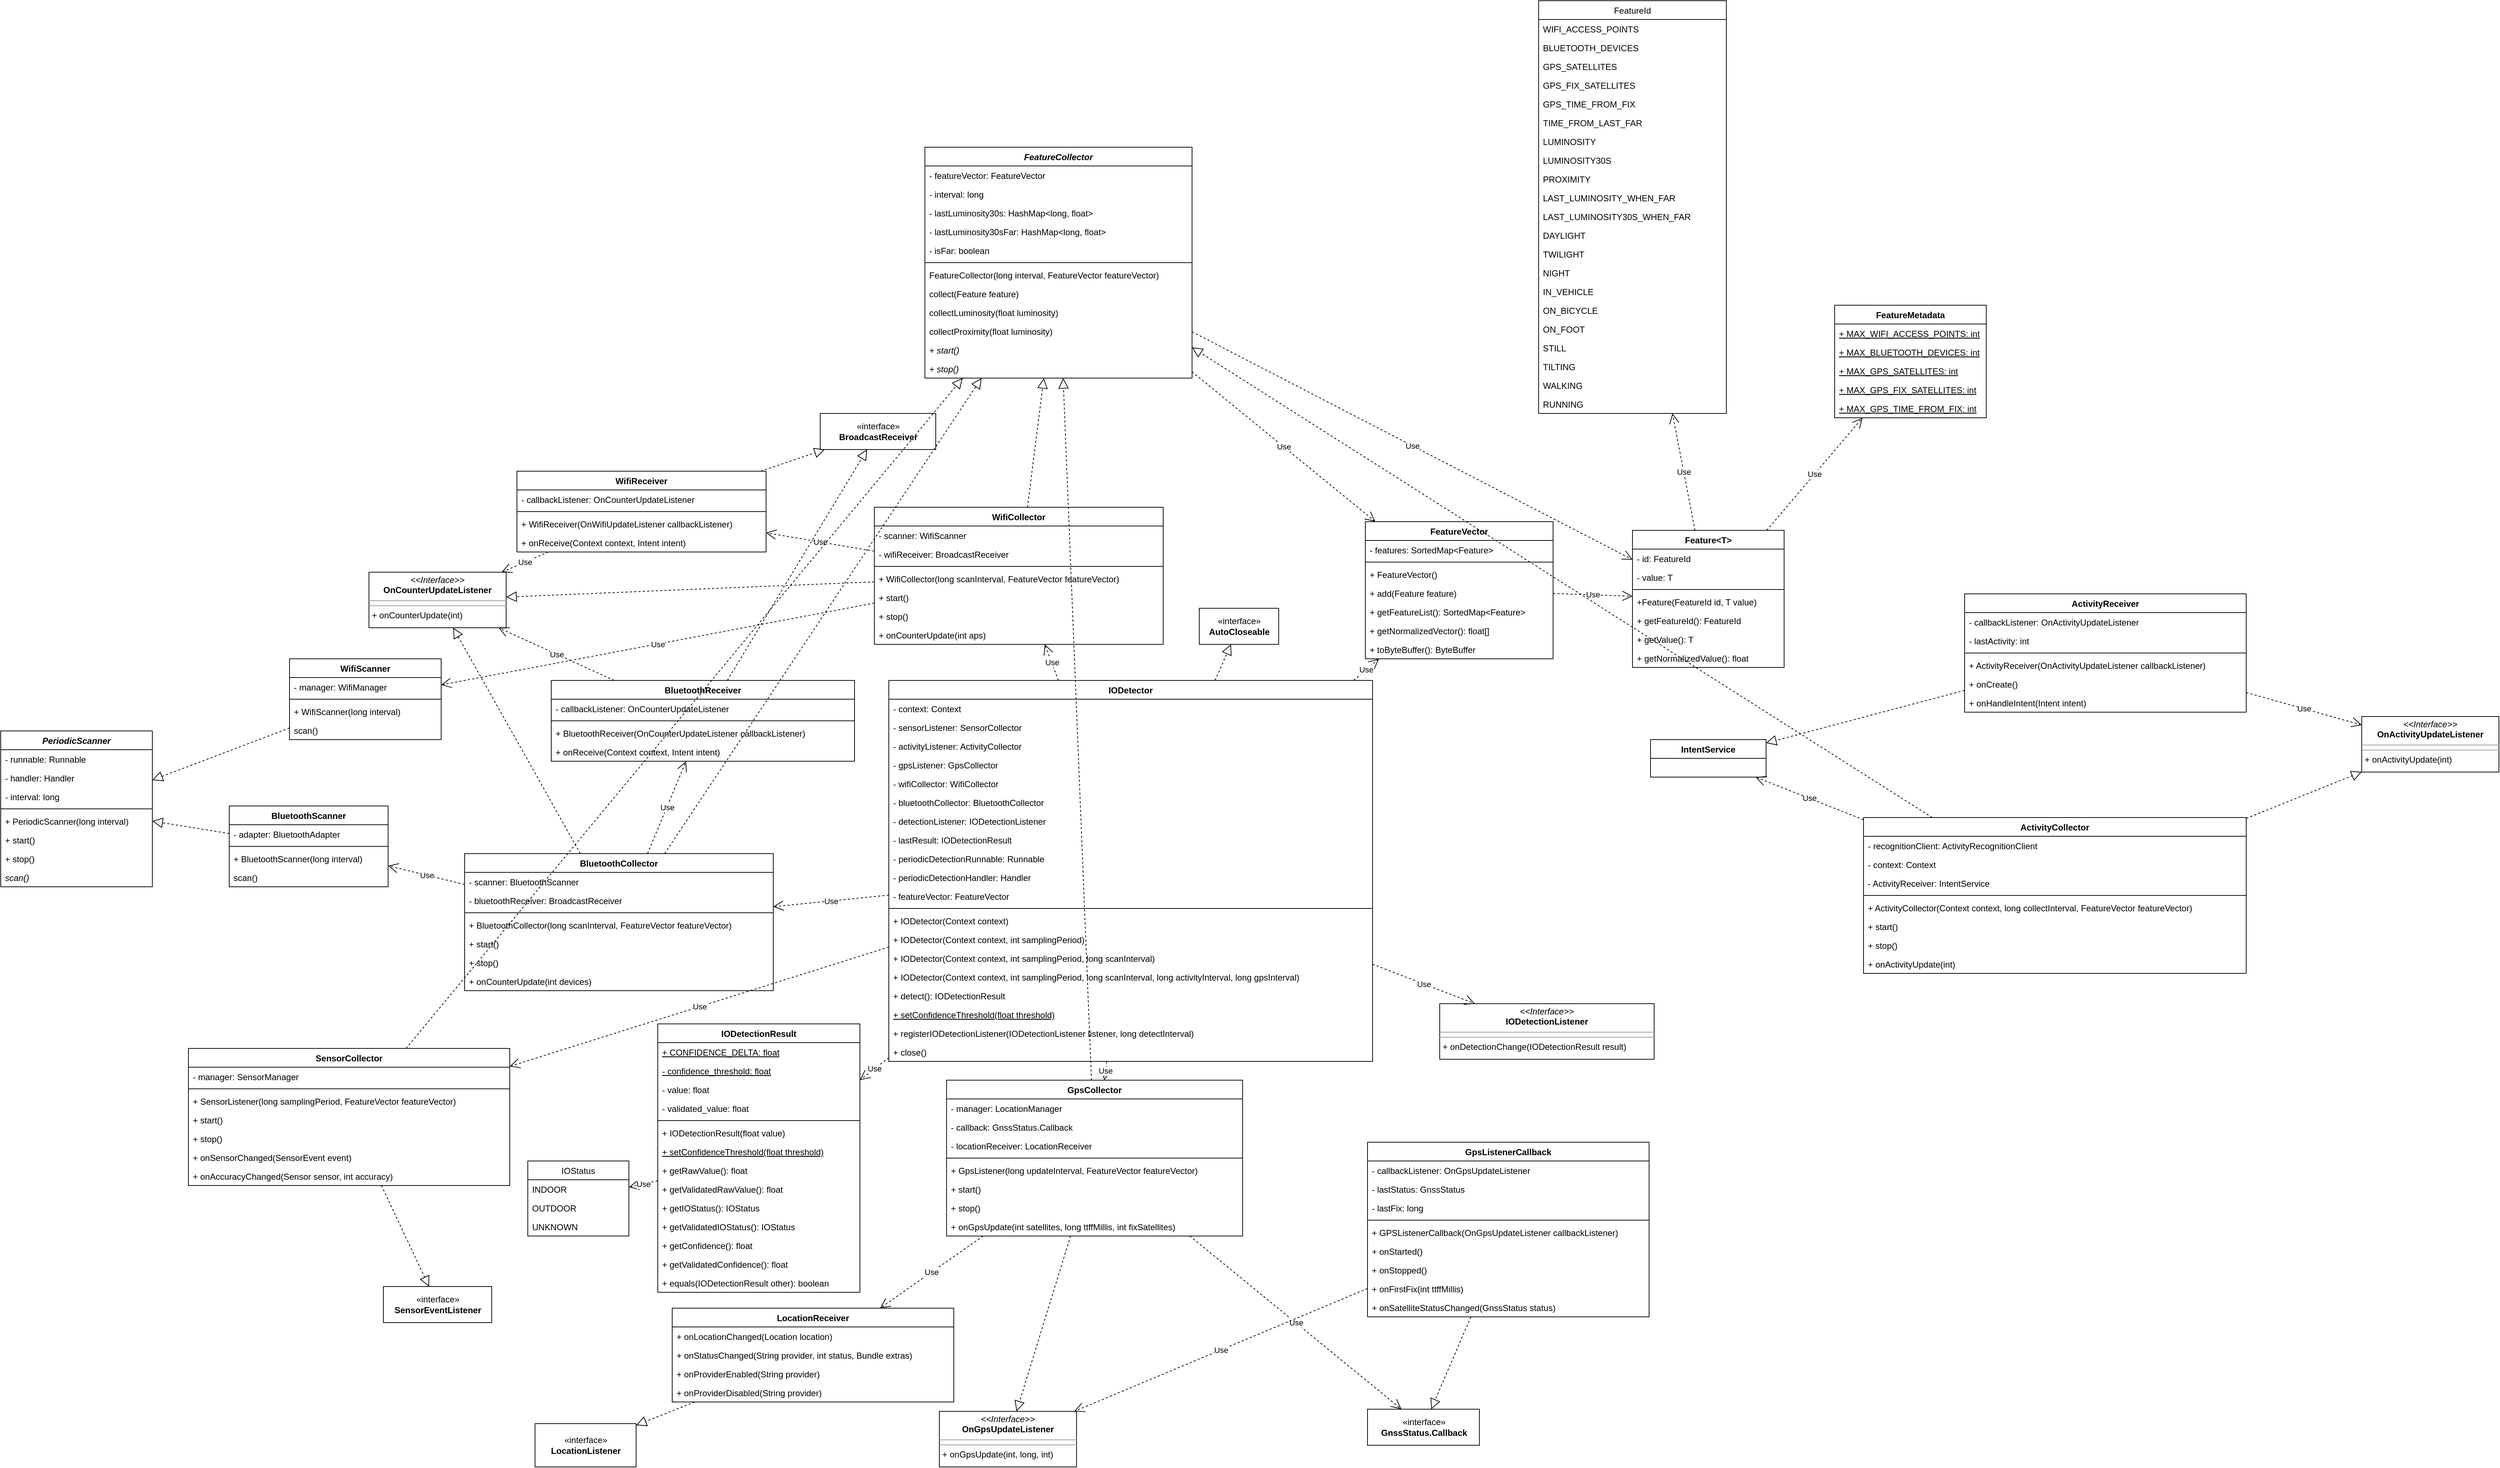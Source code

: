 <mxfile version="14.6.13" type="github">
  <diagram id="C5RBs43oDa-KdzZeNtuy" name="class diagram">
    <mxGraphModel dx="2241" dy="1929" grid="1" gridSize="10" guides="1" tooltips="1" connect="1" arrows="1" fold="1" page="1" pageScale="1" pageWidth="827" pageHeight="1169" math="0" shadow="0">
      <root>
        <mxCell id="WIyWlLk6GJQsqaUBKTNV-0" />
        <mxCell id="WIyWlLk6GJQsqaUBKTNV-1" parent="WIyWlLk6GJQsqaUBKTNV-0" />
        <mxCell id="q5nNlz1uzhoJ1SYgGgT--0" value="IODetector" style="swimlane;fontStyle=1;align=center;verticalAlign=top;childLayout=stackLayout;horizontal=1;startSize=26;horizontalStack=0;resizeParent=1;resizeParentMax=0;resizeLast=0;collapsible=1;marginBottom=0;" parent="WIyWlLk6GJQsqaUBKTNV-1" vertex="1">
          <mxGeometry x="500" y="60" width="670" height="528" as="geometry" />
        </mxCell>
        <mxCell id="q5nNlz1uzhoJ1SYgGgT--1" value="- context: Context" style="text;strokeColor=none;fillColor=none;align=left;verticalAlign=top;spacingLeft=4;spacingRight=4;overflow=hidden;rotatable=0;points=[[0,0.5],[1,0.5]];portConstraint=eastwest;" parent="q5nNlz1uzhoJ1SYgGgT--0" vertex="1">
          <mxGeometry y="26" width="670" height="26" as="geometry" />
        </mxCell>
        <mxCell id="q5nNlz1uzhoJ1SYgGgT--25" value="- sensorListener: SensorCollector" style="text;strokeColor=none;fillColor=none;align=left;verticalAlign=top;spacingLeft=4;spacingRight=4;overflow=hidden;rotatable=0;points=[[0,0.5],[1,0.5]];portConstraint=eastwest;" parent="q5nNlz1uzhoJ1SYgGgT--0" vertex="1">
          <mxGeometry y="52" width="670" height="26" as="geometry" />
        </mxCell>
        <mxCell id="q5nNlz1uzhoJ1SYgGgT--12" value="- activityListener: ActivityCollector" style="text;strokeColor=none;fillColor=none;align=left;verticalAlign=top;spacingLeft=4;spacingRight=4;overflow=hidden;rotatable=0;points=[[0,0.5],[1,0.5]];portConstraint=eastwest;" parent="q5nNlz1uzhoJ1SYgGgT--0" vertex="1">
          <mxGeometry y="78" width="670" height="26" as="geometry" />
        </mxCell>
        <mxCell id="q5nNlz1uzhoJ1SYgGgT--13" value="- gpsListener: GpsCollector" style="text;strokeColor=none;fillColor=none;align=left;verticalAlign=top;spacingLeft=4;spacingRight=4;overflow=hidden;rotatable=0;points=[[0,0.5],[1,0.5]];portConstraint=eastwest;" parent="q5nNlz1uzhoJ1SYgGgT--0" vertex="1">
          <mxGeometry y="104" width="670" height="26" as="geometry" />
        </mxCell>
        <mxCell id="q5nNlz1uzhoJ1SYgGgT--117" value="- wifiCollector: WifiCollector" style="text;strokeColor=none;fillColor=none;align=left;verticalAlign=top;spacingLeft=4;spacingRight=4;overflow=hidden;rotatable=0;points=[[0,0.5],[1,0.5]];portConstraint=eastwest;" parent="q5nNlz1uzhoJ1SYgGgT--0" vertex="1">
          <mxGeometry y="130" width="670" height="26" as="geometry" />
        </mxCell>
        <mxCell id="q5nNlz1uzhoJ1SYgGgT--118" value="- bluetoothCollector: BluetoothCollector" style="text;strokeColor=none;fillColor=none;align=left;verticalAlign=top;spacingLeft=4;spacingRight=4;overflow=hidden;rotatable=0;points=[[0,0.5],[1,0.5]];portConstraint=eastwest;" parent="q5nNlz1uzhoJ1SYgGgT--0" vertex="1">
          <mxGeometry y="156" width="670" height="26" as="geometry" />
        </mxCell>
        <mxCell id="q5nNlz1uzhoJ1SYgGgT--202" value="- detectionListener: IODetectionListener" style="text;strokeColor=none;fillColor=none;align=left;verticalAlign=top;spacingLeft=4;spacingRight=4;overflow=hidden;rotatable=0;points=[[0,0.5],[1,0.5]];portConstraint=eastwest;" parent="q5nNlz1uzhoJ1SYgGgT--0" vertex="1">
          <mxGeometry y="182" width="670" height="26" as="geometry" />
        </mxCell>
        <mxCell id="q5nNlz1uzhoJ1SYgGgT--204" value="- lastResult: IODetectionResult" style="text;strokeColor=none;fillColor=none;align=left;verticalAlign=top;spacingLeft=4;spacingRight=4;overflow=hidden;rotatable=0;points=[[0,0.5],[1,0.5]];portConstraint=eastwest;" parent="q5nNlz1uzhoJ1SYgGgT--0" vertex="1">
          <mxGeometry y="208" width="670" height="26" as="geometry" />
        </mxCell>
        <mxCell id="q5nNlz1uzhoJ1SYgGgT--209" value="- periodicDetectionRunnable: Runnable" style="text;strokeColor=none;fillColor=none;align=left;verticalAlign=top;spacingLeft=4;spacingRight=4;overflow=hidden;rotatable=0;points=[[0,0.5],[1,0.5]];portConstraint=eastwest;" parent="q5nNlz1uzhoJ1SYgGgT--0" vertex="1">
          <mxGeometry y="234" width="670" height="26" as="geometry" />
        </mxCell>
        <mxCell id="q5nNlz1uzhoJ1SYgGgT--210" value="- periodicDetectionHandler: Handler" style="text;strokeColor=none;fillColor=none;align=left;verticalAlign=top;spacingLeft=4;spacingRight=4;overflow=hidden;rotatable=0;points=[[0,0.5],[1,0.5]];portConstraint=eastwest;" parent="q5nNlz1uzhoJ1SYgGgT--0" vertex="1">
          <mxGeometry y="260" width="670" height="26" as="geometry" />
        </mxCell>
        <mxCell id="Uo2LWalLV5xQqiz2gspW-52" value="- featureVector: FeatureVector" style="text;strokeColor=none;fillColor=none;align=left;verticalAlign=top;spacingLeft=4;spacingRight=4;overflow=hidden;rotatable=0;points=[[0,0.5],[1,0.5]];portConstraint=eastwest;" parent="q5nNlz1uzhoJ1SYgGgT--0" vertex="1">
          <mxGeometry y="286" width="670" height="26" as="geometry" />
        </mxCell>
        <mxCell id="q5nNlz1uzhoJ1SYgGgT--2" value="" style="line;strokeWidth=1;fillColor=none;align=left;verticalAlign=middle;spacingTop=-1;spacingLeft=3;spacingRight=3;rotatable=0;labelPosition=right;points=[];portConstraint=eastwest;" parent="q5nNlz1uzhoJ1SYgGgT--0" vertex="1">
          <mxGeometry y="312" width="670" height="8" as="geometry" />
        </mxCell>
        <mxCell id="q5nNlz1uzhoJ1SYgGgT--4" value="+ IODetector(Context context)" style="text;strokeColor=none;fillColor=none;align=left;verticalAlign=top;spacingLeft=4;spacingRight=4;overflow=hidden;rotatable=0;points=[[0,0.5],[1,0.5]];portConstraint=eastwest;" parent="q5nNlz1uzhoJ1SYgGgT--0" vertex="1">
          <mxGeometry y="320" width="670" height="26" as="geometry" />
        </mxCell>
        <mxCell id="q5nNlz1uzhoJ1SYgGgT--9" value="+ IODetector(Context context, int samplingPeriod)" style="text;strokeColor=none;fillColor=none;align=left;verticalAlign=top;spacingLeft=4;spacingRight=4;overflow=hidden;rotatable=0;points=[[0,0.5],[1,0.5]];portConstraint=eastwest;" parent="q5nNlz1uzhoJ1SYgGgT--0" vertex="1">
          <mxGeometry y="346" width="670" height="26" as="geometry" />
        </mxCell>
        <mxCell id="q5nNlz1uzhoJ1SYgGgT--24" value="+ IODetector(Context context, int samplingPeriod, long scanInterval)" style="text;strokeColor=none;fillColor=none;align=left;verticalAlign=top;spacingLeft=4;spacingRight=4;overflow=hidden;rotatable=0;points=[[0,0.5],[1,0.5]];portConstraint=eastwest;" parent="q5nNlz1uzhoJ1SYgGgT--0" vertex="1">
          <mxGeometry y="372" width="670" height="26" as="geometry" />
        </mxCell>
        <mxCell id="q5nNlz1uzhoJ1SYgGgT--10" value="+ IODetector(Context context, int samplingPeriod, long scanInterval, long activityInterval, long gpsInterval)" style="text;strokeColor=none;fillColor=none;align=left;verticalAlign=top;spacingLeft=4;spacingRight=4;overflow=hidden;rotatable=0;points=[[0,0.5],[1,0.5]];portConstraint=eastwest;" parent="q5nNlz1uzhoJ1SYgGgT--0" vertex="1">
          <mxGeometry y="398" width="670" height="26" as="geometry" />
        </mxCell>
        <mxCell id="q5nNlz1uzhoJ1SYgGgT--3" value="+ detect(): IODetectionResult" style="text;strokeColor=none;fillColor=none;align=left;verticalAlign=top;spacingLeft=4;spacingRight=4;overflow=hidden;rotatable=0;points=[[0,0.5],[1,0.5]];portConstraint=eastwest;" parent="q5nNlz1uzhoJ1SYgGgT--0" vertex="1">
          <mxGeometry y="424" width="670" height="26" as="geometry" />
        </mxCell>
        <mxCell id="UUu3Lhf3KyLz21ft7dTG-42" value="+ setConfidenceThreshold(float threshold)" style="text;strokeColor=none;fillColor=none;align=left;verticalAlign=top;spacingLeft=4;spacingRight=4;overflow=hidden;rotatable=0;points=[[0,0.5],[1,0.5]];portConstraint=eastwest;fontStyle=4" vertex="1" parent="q5nNlz1uzhoJ1SYgGgT--0">
          <mxGeometry y="450" width="670" height="26" as="geometry" />
        </mxCell>
        <mxCell id="q5nNlz1uzhoJ1SYgGgT--203" value="+ registerIODetectionListener(IODetectionListener listener, long detectInterval)" style="text;strokeColor=none;fillColor=none;align=left;verticalAlign=top;spacingLeft=4;spacingRight=4;overflow=hidden;rotatable=0;points=[[0,0.5],[1,0.5]];portConstraint=eastwest;" parent="q5nNlz1uzhoJ1SYgGgT--0" vertex="1">
          <mxGeometry y="476" width="670" height="26" as="geometry" />
        </mxCell>
        <mxCell id="q5nNlz1uzhoJ1SYgGgT--6" value="+ close()" style="text;strokeColor=none;fillColor=none;align=left;verticalAlign=top;spacingLeft=4;spacingRight=4;overflow=hidden;rotatable=0;points=[[0,0.5],[1,0.5]];portConstraint=eastwest;" parent="q5nNlz1uzhoJ1SYgGgT--0" vertex="1">
          <mxGeometry y="502" width="670" height="26" as="geometry" />
        </mxCell>
        <mxCell id="q5nNlz1uzhoJ1SYgGgT--7" value="«interface»&lt;br&gt;&lt;b&gt;AutoCloseable&lt;/b&gt;" style="html=1;" parent="WIyWlLk6GJQsqaUBKTNV-1" vertex="1">
          <mxGeometry x="930" y="-40" width="110" height="50" as="geometry" />
        </mxCell>
        <mxCell id="q5nNlz1uzhoJ1SYgGgT--8" value="" style="endArrow=block;dashed=1;endFill=0;endSize=12;html=1;" parent="WIyWlLk6GJQsqaUBKTNV-1" source="q5nNlz1uzhoJ1SYgGgT--0" target="q5nNlz1uzhoJ1SYgGgT--7" edge="1">
          <mxGeometry width="160" relative="1" as="geometry">
            <mxPoint x="320" y="330" as="sourcePoint" />
            <mxPoint x="480" y="330" as="targetPoint" />
          </mxGeometry>
        </mxCell>
        <mxCell id="q5nNlz1uzhoJ1SYgGgT--15" value="PeriodicScanner" style="swimlane;fontStyle=3;align=center;verticalAlign=top;childLayout=stackLayout;horizontal=1;startSize=26;horizontalStack=0;resizeParent=1;resizeParentMax=0;resizeLast=0;collapsible=1;marginBottom=0;" parent="WIyWlLk6GJQsqaUBKTNV-1" vertex="1">
          <mxGeometry x="-730" y="130" width="210" height="216" as="geometry" />
        </mxCell>
        <mxCell id="q5nNlz1uzhoJ1SYgGgT--16" value="- runnable: Runnable" style="text;strokeColor=none;fillColor=none;align=left;verticalAlign=top;spacingLeft=4;spacingRight=4;overflow=hidden;rotatable=0;points=[[0,0.5],[1,0.5]];portConstraint=eastwest;" parent="q5nNlz1uzhoJ1SYgGgT--15" vertex="1">
          <mxGeometry y="26" width="210" height="26" as="geometry" />
        </mxCell>
        <mxCell id="q5nNlz1uzhoJ1SYgGgT--20" value="- handler: Handler" style="text;strokeColor=none;fillColor=none;align=left;verticalAlign=top;spacingLeft=4;spacingRight=4;overflow=hidden;rotatable=0;points=[[0,0.5],[1,0.5]];portConstraint=eastwest;" parent="q5nNlz1uzhoJ1SYgGgT--15" vertex="1">
          <mxGeometry y="52" width="210" height="26" as="geometry" />
        </mxCell>
        <mxCell id="q5nNlz1uzhoJ1SYgGgT--21" value="- interval: long" style="text;strokeColor=none;fillColor=none;align=left;verticalAlign=top;spacingLeft=4;spacingRight=4;overflow=hidden;rotatable=0;points=[[0,0.5],[1,0.5]];portConstraint=eastwest;" parent="q5nNlz1uzhoJ1SYgGgT--15" vertex="1">
          <mxGeometry y="78" width="210" height="26" as="geometry" />
        </mxCell>
        <mxCell id="q5nNlz1uzhoJ1SYgGgT--17" value="" style="line;strokeWidth=1;fillColor=none;align=left;verticalAlign=middle;spacingTop=-1;spacingLeft=3;spacingRight=3;rotatable=0;labelPosition=right;points=[];portConstraint=eastwest;" parent="q5nNlz1uzhoJ1SYgGgT--15" vertex="1">
          <mxGeometry y="104" width="210" height="8" as="geometry" />
        </mxCell>
        <mxCell id="q5nNlz1uzhoJ1SYgGgT--18" value="+ PeriodicScanner(long interval)" style="text;strokeColor=none;fillColor=none;align=left;verticalAlign=top;spacingLeft=4;spacingRight=4;overflow=hidden;rotatable=0;points=[[0,0.5],[1,0.5]];portConstraint=eastwest;" parent="q5nNlz1uzhoJ1SYgGgT--15" vertex="1">
          <mxGeometry y="112" width="210" height="26" as="geometry" />
        </mxCell>
        <mxCell id="q5nNlz1uzhoJ1SYgGgT--23" value="+ start()" style="text;strokeColor=none;fillColor=none;align=left;verticalAlign=top;spacingLeft=4;spacingRight=4;overflow=hidden;rotatable=0;points=[[0,0.5],[1,0.5]];portConstraint=eastwest;" parent="q5nNlz1uzhoJ1SYgGgT--15" vertex="1">
          <mxGeometry y="138" width="210" height="26" as="geometry" />
        </mxCell>
        <mxCell id="q5nNlz1uzhoJ1SYgGgT--22" value="+ stop()" style="text;strokeColor=none;fillColor=none;align=left;verticalAlign=top;spacingLeft=4;spacingRight=4;overflow=hidden;rotatable=0;points=[[0,0.5],[1,0.5]];portConstraint=eastwest;" parent="q5nNlz1uzhoJ1SYgGgT--15" vertex="1">
          <mxGeometry y="164" width="210" height="26" as="geometry" />
        </mxCell>
        <mxCell id="q5nNlz1uzhoJ1SYgGgT--116" value="scan()" style="text;strokeColor=none;fillColor=none;align=left;verticalAlign=top;spacingLeft=4;spacingRight=4;overflow=hidden;rotatable=0;points=[[0,0.5],[1,0.5]];portConstraint=eastwest;fontStyle=2" parent="q5nNlz1uzhoJ1SYgGgT--15" vertex="1">
          <mxGeometry y="190" width="210" height="26" as="geometry" />
        </mxCell>
        <mxCell id="q5nNlz1uzhoJ1SYgGgT--29" value="SensorCollector" style="swimlane;fontStyle=1;align=center;verticalAlign=top;childLayout=stackLayout;horizontal=1;startSize=26;horizontalStack=0;resizeParent=1;resizeParentMax=0;resizeLast=0;collapsible=1;marginBottom=0;" parent="WIyWlLk6GJQsqaUBKTNV-1" vertex="1">
          <mxGeometry x="-470" y="570" width="445" height="190" as="geometry" />
        </mxCell>
        <mxCell id="q5nNlz1uzhoJ1SYgGgT--30" value="- manager: SensorManager" style="text;strokeColor=none;fillColor=none;align=left;verticalAlign=top;spacingLeft=4;spacingRight=4;overflow=hidden;rotatable=0;points=[[0,0.5],[1,0.5]];portConstraint=eastwest;" parent="q5nNlz1uzhoJ1SYgGgT--29" vertex="1">
          <mxGeometry y="26" width="445" height="26" as="geometry" />
        </mxCell>
        <mxCell id="q5nNlz1uzhoJ1SYgGgT--33" value="" style="line;strokeWidth=1;fillColor=none;align=left;verticalAlign=middle;spacingTop=-1;spacingLeft=3;spacingRight=3;rotatable=0;labelPosition=right;points=[];portConstraint=eastwest;" parent="q5nNlz1uzhoJ1SYgGgT--29" vertex="1">
          <mxGeometry y="52" width="445" height="8" as="geometry" />
        </mxCell>
        <mxCell id="q5nNlz1uzhoJ1SYgGgT--34" value="+ SensorListener(long samplingPeriod, FeatureVector featureVector)" style="text;strokeColor=none;fillColor=none;align=left;verticalAlign=top;spacingLeft=4;spacingRight=4;overflow=hidden;rotatable=0;points=[[0,0.5],[1,0.5]];portConstraint=eastwest;" parent="q5nNlz1uzhoJ1SYgGgT--29" vertex="1">
          <mxGeometry y="60" width="445" height="26" as="geometry" />
        </mxCell>
        <mxCell id="q5nNlz1uzhoJ1SYgGgT--35" value="+ start()" style="text;strokeColor=none;fillColor=none;align=left;verticalAlign=top;spacingLeft=4;spacingRight=4;overflow=hidden;rotatable=0;points=[[0,0.5],[1,0.5]];portConstraint=eastwest;" parent="q5nNlz1uzhoJ1SYgGgT--29" vertex="1">
          <mxGeometry y="86" width="445" height="26" as="geometry" />
        </mxCell>
        <mxCell id="q5nNlz1uzhoJ1SYgGgT--36" value="+ stop()" style="text;strokeColor=none;fillColor=none;align=left;verticalAlign=top;spacingLeft=4;spacingRight=4;overflow=hidden;rotatable=0;points=[[0,0.5],[1,0.5]];portConstraint=eastwest;" parent="q5nNlz1uzhoJ1SYgGgT--29" vertex="1">
          <mxGeometry y="112" width="445" height="26" as="geometry" />
        </mxCell>
        <mxCell id="q5nNlz1uzhoJ1SYgGgT--46" value="+ onSensorChanged(SensorEvent event)" style="text;strokeColor=none;fillColor=none;align=left;verticalAlign=top;spacingLeft=4;spacingRight=4;overflow=hidden;rotatable=0;points=[[0,0.5],[1,0.5]];portConstraint=eastwest;" parent="q5nNlz1uzhoJ1SYgGgT--29" vertex="1">
          <mxGeometry y="138" width="445" height="26" as="geometry" />
        </mxCell>
        <mxCell id="q5nNlz1uzhoJ1SYgGgT--45" value="+ onAccuracyChanged(Sensor sensor, int accuracy)" style="text;strokeColor=none;fillColor=none;align=left;verticalAlign=top;spacingLeft=4;spacingRight=4;overflow=hidden;rotatable=0;points=[[0,0.5],[1,0.5]];portConstraint=eastwest;" parent="q5nNlz1uzhoJ1SYgGgT--29" vertex="1">
          <mxGeometry y="164" width="445" height="26" as="geometry" />
        </mxCell>
        <mxCell id="q5nNlz1uzhoJ1SYgGgT--37" value="GpsListenerCallback" style="swimlane;fontStyle=1;align=center;verticalAlign=top;childLayout=stackLayout;horizontal=1;startSize=26;horizontalStack=0;resizeParent=1;resizeParentMax=0;resizeLast=0;collapsible=1;marginBottom=0;" parent="WIyWlLk6GJQsqaUBKTNV-1" vertex="1">
          <mxGeometry x="1163" y="700" width="390" height="242" as="geometry" />
        </mxCell>
        <mxCell id="q5nNlz1uzhoJ1SYgGgT--51" value="- callbackListener: OnGpsUpdateListener" style="text;strokeColor=none;fillColor=none;align=left;verticalAlign=top;spacingLeft=4;spacingRight=4;overflow=hidden;rotatable=0;points=[[0,0.5],[1,0.5]];portConstraint=eastwest;" parent="q5nNlz1uzhoJ1SYgGgT--37" vertex="1">
          <mxGeometry y="26" width="390" height="26" as="geometry" />
        </mxCell>
        <mxCell id="q5nNlz1uzhoJ1SYgGgT--78" value="- lastStatus: GnssStatus" style="text;strokeColor=none;fillColor=none;align=left;verticalAlign=top;spacingLeft=4;spacingRight=4;overflow=hidden;rotatable=0;points=[[0,0.5],[1,0.5]];portConstraint=eastwest;" parent="q5nNlz1uzhoJ1SYgGgT--37" vertex="1">
          <mxGeometry y="52" width="390" height="26" as="geometry" />
        </mxCell>
        <mxCell id="q5nNlz1uzhoJ1SYgGgT--79" value="- lastFix: long" style="text;strokeColor=none;fillColor=none;align=left;verticalAlign=top;spacingLeft=4;spacingRight=4;overflow=hidden;rotatable=0;points=[[0,0.5],[1,0.5]];portConstraint=eastwest;" parent="q5nNlz1uzhoJ1SYgGgT--37" vertex="1">
          <mxGeometry y="78" width="390" height="26" as="geometry" />
        </mxCell>
        <mxCell id="q5nNlz1uzhoJ1SYgGgT--39" value="" style="line;strokeWidth=1;fillColor=none;align=left;verticalAlign=middle;spacingTop=-1;spacingLeft=3;spacingRight=3;rotatable=0;labelPosition=right;points=[];portConstraint=eastwest;" parent="q5nNlz1uzhoJ1SYgGgT--37" vertex="1">
          <mxGeometry y="104" width="390" height="8" as="geometry" />
        </mxCell>
        <mxCell id="q5nNlz1uzhoJ1SYgGgT--53" value="+ GPSListenerCallback(OnGpsUpdateListener callbackListener)" style="text;strokeColor=none;fillColor=none;align=left;verticalAlign=top;spacingLeft=4;spacingRight=4;overflow=hidden;rotatable=0;points=[[0,0.5],[1,0.5]];portConstraint=eastwest;" parent="q5nNlz1uzhoJ1SYgGgT--37" vertex="1">
          <mxGeometry y="112" width="390" height="26" as="geometry" />
        </mxCell>
        <mxCell id="q5nNlz1uzhoJ1SYgGgT--40" value="+ onStarted()" style="text;strokeColor=none;fillColor=none;align=left;verticalAlign=top;spacingLeft=4;spacingRight=4;overflow=hidden;rotatable=0;points=[[0,0.5],[1,0.5]];portConstraint=eastwest;" parent="q5nNlz1uzhoJ1SYgGgT--37" vertex="1">
          <mxGeometry y="138" width="390" height="26" as="geometry" />
        </mxCell>
        <mxCell id="q5nNlz1uzhoJ1SYgGgT--41" value="+ onStopped()" style="text;strokeColor=none;fillColor=none;align=left;verticalAlign=top;spacingLeft=4;spacingRight=4;overflow=hidden;rotatable=0;points=[[0,0.5],[1,0.5]];portConstraint=eastwest;" parent="q5nNlz1uzhoJ1SYgGgT--37" vertex="1">
          <mxGeometry y="164" width="390" height="26" as="geometry" />
        </mxCell>
        <mxCell id="q5nNlz1uzhoJ1SYgGgT--42" value="+ onFirstFix(int ttffMillis)" style="text;strokeColor=none;fillColor=none;align=left;verticalAlign=top;spacingLeft=4;spacingRight=4;overflow=hidden;rotatable=0;points=[[0,0.5],[1,0.5]];portConstraint=eastwest;" parent="q5nNlz1uzhoJ1SYgGgT--37" vertex="1">
          <mxGeometry y="190" width="390" height="26" as="geometry" />
        </mxCell>
        <mxCell id="q5nNlz1uzhoJ1SYgGgT--47" value="+ onSatelliteStatusChanged(GnssStatus status)" style="text;strokeColor=none;fillColor=none;align=left;verticalAlign=top;spacingLeft=4;spacingRight=4;overflow=hidden;rotatable=0;points=[[0,0.5],[1,0.5]];portConstraint=eastwest;" parent="q5nNlz1uzhoJ1SYgGgT--37" vertex="1">
          <mxGeometry y="216" width="390" height="26" as="geometry" />
        </mxCell>
        <mxCell id="q5nNlz1uzhoJ1SYgGgT--43" value="«interface»&lt;br&gt;&lt;b&gt;SensorEventListener&lt;/b&gt;" style="html=1;" parent="WIyWlLk6GJQsqaUBKTNV-1" vertex="1">
          <mxGeometry x="-200" y="900" width="150" height="50" as="geometry" />
        </mxCell>
        <mxCell id="q5nNlz1uzhoJ1SYgGgT--44" value="" style="endArrow=block;dashed=1;endFill=0;endSize=12;html=1;" parent="WIyWlLk6GJQsqaUBKTNV-1" source="q5nNlz1uzhoJ1SYgGgT--29" target="q5nNlz1uzhoJ1SYgGgT--43" edge="1">
          <mxGeometry width="160" relative="1" as="geometry">
            <mxPoint x="677.182" y="220" as="sourcePoint" />
            <mxPoint x="655.909" y="130" as="targetPoint" />
          </mxGeometry>
        </mxCell>
        <mxCell id="q5nNlz1uzhoJ1SYgGgT--52" value="&lt;p style=&quot;margin: 0px ; margin-top: 4px ; text-align: center&quot;&gt;&lt;i&gt;&amp;lt;&amp;lt;Interface&amp;gt;&amp;gt;&lt;/i&gt;&lt;br&gt;&lt;b&gt;OnGpsUpdateListener&lt;/b&gt;&lt;br&gt;&lt;/p&gt;&lt;hr size=&quot;1&quot;&gt;&lt;hr size=&quot;1&quot;&gt;&lt;p style=&quot;margin: 0px ; margin-left: 4px&quot;&gt;+ onGpsUpdate(int, long, int)&lt;br&gt;&lt;/p&gt;" style="verticalAlign=top;align=left;overflow=fill;fontSize=12;fontFamily=Helvetica;html=1;" parent="WIyWlLk6GJQsqaUBKTNV-1" vertex="1">
          <mxGeometry x="570" y="1073" width="190" height="77" as="geometry" />
        </mxCell>
        <mxCell id="q5nNlz1uzhoJ1SYgGgT--57" value="«interface»&lt;br&gt;&lt;b&gt;GnssStatus.Callback&lt;/b&gt;" style="html=1;" parent="WIyWlLk6GJQsqaUBKTNV-1" vertex="1">
          <mxGeometry x="1163" y="1070" width="155" height="50" as="geometry" />
        </mxCell>
        <mxCell id="q5nNlz1uzhoJ1SYgGgT--58" value="GpsCollector" style="swimlane;fontStyle=1;align=center;verticalAlign=top;childLayout=stackLayout;horizontal=1;startSize=26;horizontalStack=0;resizeParent=1;resizeParentMax=0;resizeLast=0;collapsible=1;marginBottom=0;" parent="WIyWlLk6GJQsqaUBKTNV-1" vertex="1">
          <mxGeometry x="580" y="614" width="410" height="216" as="geometry" />
        </mxCell>
        <mxCell id="q5nNlz1uzhoJ1SYgGgT--67" value="- manager: LocationManager" style="text;strokeColor=none;fillColor=none;align=left;verticalAlign=top;spacingLeft=4;spacingRight=4;overflow=hidden;rotatable=0;points=[[0,0.5],[1,0.5]];portConstraint=eastwest;" parent="q5nNlz1uzhoJ1SYgGgT--58" vertex="1">
          <mxGeometry y="26" width="410" height="26" as="geometry" />
        </mxCell>
        <mxCell id="q5nNlz1uzhoJ1SYgGgT--77" value="- callback: GnssStatus.Callback" style="text;strokeColor=none;fillColor=none;align=left;verticalAlign=top;spacingLeft=4;spacingRight=4;overflow=hidden;rotatable=0;points=[[0,0.5],[1,0.5]];portConstraint=eastwest;" parent="q5nNlz1uzhoJ1SYgGgT--58" vertex="1">
          <mxGeometry y="52" width="410" height="26" as="geometry" />
        </mxCell>
        <mxCell id="q5nNlz1uzhoJ1SYgGgT--60" value="- locationReceiver: LocationReceiver" style="text;strokeColor=none;fillColor=none;align=left;verticalAlign=top;spacingLeft=4;spacingRight=4;overflow=hidden;rotatable=0;points=[[0,0.5],[1,0.5]];portConstraint=eastwest;" parent="q5nNlz1uzhoJ1SYgGgT--58" vertex="1">
          <mxGeometry y="78" width="410" height="26" as="geometry" />
        </mxCell>
        <mxCell id="q5nNlz1uzhoJ1SYgGgT--61" value="" style="line;strokeWidth=1;fillColor=none;align=left;verticalAlign=middle;spacingTop=-1;spacingLeft=3;spacingRight=3;rotatable=0;labelPosition=right;points=[];portConstraint=eastwest;" parent="q5nNlz1uzhoJ1SYgGgT--58" vertex="1">
          <mxGeometry y="104" width="410" height="8" as="geometry" />
        </mxCell>
        <mxCell id="q5nNlz1uzhoJ1SYgGgT--62" value="+ GpsListener(long updateInterval, FeatureVector featureVector)" style="text;strokeColor=none;fillColor=none;align=left;verticalAlign=top;spacingLeft=4;spacingRight=4;overflow=hidden;rotatable=0;points=[[0,0.5],[1,0.5]];portConstraint=eastwest;" parent="q5nNlz1uzhoJ1SYgGgT--58" vertex="1">
          <mxGeometry y="112" width="410" height="26" as="geometry" />
        </mxCell>
        <mxCell id="q5nNlz1uzhoJ1SYgGgT--63" value="+ start()" style="text;strokeColor=none;fillColor=none;align=left;verticalAlign=top;spacingLeft=4;spacingRight=4;overflow=hidden;rotatable=0;points=[[0,0.5],[1,0.5]];portConstraint=eastwest;" parent="q5nNlz1uzhoJ1SYgGgT--58" vertex="1">
          <mxGeometry y="138" width="410" height="26" as="geometry" />
        </mxCell>
        <mxCell id="q5nNlz1uzhoJ1SYgGgT--64" value="+ stop()" style="text;strokeColor=none;fillColor=none;align=left;verticalAlign=top;spacingLeft=4;spacingRight=4;overflow=hidden;rotatable=0;points=[[0,0.5],[1,0.5]];portConstraint=eastwest;" parent="q5nNlz1uzhoJ1SYgGgT--58" vertex="1">
          <mxGeometry y="164" width="410" height="26" as="geometry" />
        </mxCell>
        <mxCell id="q5nNlz1uzhoJ1SYgGgT--65" value="+ onGpsUpdate(int satellites, long ttffMillis, int fixSatellites)" style="text;strokeColor=none;fillColor=none;align=left;verticalAlign=top;spacingLeft=4;spacingRight=4;overflow=hidden;rotatable=0;points=[[0,0.5],[1,0.5]];portConstraint=eastwest;" parent="q5nNlz1uzhoJ1SYgGgT--58" vertex="1">
          <mxGeometry y="190" width="410" height="26" as="geometry" />
        </mxCell>
        <mxCell id="q5nNlz1uzhoJ1SYgGgT--80" value="" style="endArrow=block;dashed=1;endFill=0;endSize=12;html=1;" parent="WIyWlLk6GJQsqaUBKTNV-1" source="q5nNlz1uzhoJ1SYgGgT--58" target="q5nNlz1uzhoJ1SYgGgT--52" edge="1">
          <mxGeometry width="160" relative="1" as="geometry">
            <mxPoint x="519.998" y="880" as="sourcePoint" />
            <mxPoint x="523.289" y="984" as="targetPoint" />
          </mxGeometry>
        </mxCell>
        <mxCell id="q5nNlz1uzhoJ1SYgGgT--81" value="" style="endArrow=block;dashed=1;endFill=0;endSize=12;html=1;" parent="WIyWlLk6GJQsqaUBKTNV-1" source="q5nNlz1uzhoJ1SYgGgT--37" target="q5nNlz1uzhoJ1SYgGgT--57" edge="1">
          <mxGeometry width="160" relative="1" as="geometry">
            <mxPoint x="880.004" y="840" as="sourcePoint" />
            <mxPoint x="913.775" y="960" as="targetPoint" />
          </mxGeometry>
        </mxCell>
        <mxCell id="q5nNlz1uzhoJ1SYgGgT--82" value="Use" style="endArrow=open;endSize=12;dashed=1;html=1;" parent="WIyWlLk6GJQsqaUBKTNV-1" source="q5nNlz1uzhoJ1SYgGgT--0" target="q5nNlz1uzhoJ1SYgGgT--29" edge="1">
          <mxGeometry width="160" relative="1" as="geometry">
            <mxPoint x="380" y="345.88" as="sourcePoint" />
            <mxPoint x="280" y="335.694" as="targetPoint" />
          </mxGeometry>
        </mxCell>
        <mxCell id="q5nNlz1uzhoJ1SYgGgT--83" value="Use" style="endArrow=open;endSize=12;dashed=1;html=1;" parent="WIyWlLk6GJQsqaUBKTNV-1" source="q5nNlz1uzhoJ1SYgGgT--0" target="q5nNlz1uzhoJ1SYgGgT--58" edge="1">
          <mxGeometry width="160" relative="1" as="geometry">
            <mxPoint x="380" y="502.784" as="sourcePoint" />
            <mxPoint x="315" y="526.608" as="targetPoint" />
          </mxGeometry>
        </mxCell>
        <mxCell id="q5nNlz1uzhoJ1SYgGgT--84" value="Use" style="endArrow=open;endSize=12;dashed=1;html=1;" parent="WIyWlLk6GJQsqaUBKTNV-1" source="q5nNlz1uzhoJ1SYgGgT--58" target="q5nNlz1uzhoJ1SYgGgT--57" edge="1">
          <mxGeometry width="160" relative="1" as="geometry">
            <mxPoint x="676.364" y="540" as="sourcePoint" />
            <mxPoint x="920" y="750" as="targetPoint" />
          </mxGeometry>
        </mxCell>
        <mxCell id="q5nNlz1uzhoJ1SYgGgT--85" value="Use" style="endArrow=open;endSize=12;dashed=1;html=1;" parent="WIyWlLk6GJQsqaUBKTNV-1" source="q5nNlz1uzhoJ1SYgGgT--37" target="q5nNlz1uzhoJ1SYgGgT--52" edge="1">
          <mxGeometry width="160" relative="1" as="geometry">
            <mxPoint x="820" y="809.958" as="sourcePoint" />
            <mxPoint x="1112.57" y="930" as="targetPoint" />
          </mxGeometry>
        </mxCell>
        <mxCell id="q5nNlz1uzhoJ1SYgGgT--86" value="LocationReceiver" style="swimlane;fontStyle=1;align=center;verticalAlign=top;childLayout=stackLayout;horizontal=1;startSize=26;horizontalStack=0;resizeParent=1;resizeParentMax=0;resizeLast=0;collapsible=1;marginBottom=0;" parent="WIyWlLk6GJQsqaUBKTNV-1" vertex="1">
          <mxGeometry x="200" y="930" width="390" height="130" as="geometry" />
        </mxCell>
        <mxCell id="q5nNlz1uzhoJ1SYgGgT--91" value="+ onLocationChanged(Location location)" style="text;strokeColor=none;fillColor=none;align=left;verticalAlign=top;spacingLeft=4;spacingRight=4;overflow=hidden;rotatable=0;points=[[0,0.5],[1,0.5]];portConstraint=eastwest;" parent="q5nNlz1uzhoJ1SYgGgT--86" vertex="1">
          <mxGeometry y="26" width="390" height="26" as="geometry" />
        </mxCell>
        <mxCell id="q5nNlz1uzhoJ1SYgGgT--92" value="+ onStatusChanged(String provider, int status, Bundle extras)" style="text;strokeColor=none;fillColor=none;align=left;verticalAlign=top;spacingLeft=4;spacingRight=4;overflow=hidden;rotatable=0;points=[[0,0.5],[1,0.5]];portConstraint=eastwest;" parent="q5nNlz1uzhoJ1SYgGgT--86" vertex="1">
          <mxGeometry y="52" width="390" height="26" as="geometry" />
        </mxCell>
        <mxCell id="q5nNlz1uzhoJ1SYgGgT--93" value="+ onProviderEnabled(String provider)" style="text;strokeColor=none;fillColor=none;align=left;verticalAlign=top;spacingLeft=4;spacingRight=4;overflow=hidden;rotatable=0;points=[[0,0.5],[1,0.5]];portConstraint=eastwest;" parent="q5nNlz1uzhoJ1SYgGgT--86" vertex="1">
          <mxGeometry y="78" width="390" height="26" as="geometry" />
        </mxCell>
        <mxCell id="q5nNlz1uzhoJ1SYgGgT--94" value="+ onProviderDisabled(String provider)" style="text;strokeColor=none;fillColor=none;align=left;verticalAlign=top;spacingLeft=4;spacingRight=4;overflow=hidden;rotatable=0;points=[[0,0.5],[1,0.5]];portConstraint=eastwest;" parent="q5nNlz1uzhoJ1SYgGgT--86" vertex="1">
          <mxGeometry y="104" width="390" height="26" as="geometry" />
        </mxCell>
        <mxCell id="q5nNlz1uzhoJ1SYgGgT--95" value="Use" style="endArrow=open;endSize=12;dashed=1;html=1;" parent="WIyWlLk6GJQsqaUBKTNV-1" source="q5nNlz1uzhoJ1SYgGgT--58" target="q5nNlz1uzhoJ1SYgGgT--86" edge="1">
          <mxGeometry width="160" relative="1" as="geometry">
            <mxPoint x="1020" y="820.926" as="sourcePoint" />
            <mxPoint x="773.296" y="960" as="targetPoint" />
          </mxGeometry>
        </mxCell>
        <mxCell id="q5nNlz1uzhoJ1SYgGgT--96" value="«interface»&lt;br&gt;&lt;b&gt;LocationListener&lt;/b&gt;" style="html=1;" parent="WIyWlLk6GJQsqaUBKTNV-1" vertex="1">
          <mxGeometry x="10" y="1090" width="140" height="60" as="geometry" />
        </mxCell>
        <mxCell id="q5nNlz1uzhoJ1SYgGgT--97" value="" style="endArrow=block;dashed=1;endFill=0;endSize=12;html=1;" parent="WIyWlLk6GJQsqaUBKTNV-1" source="q5nNlz1uzhoJ1SYgGgT--86" target="q5nNlz1uzhoJ1SYgGgT--96" edge="1">
          <mxGeometry width="160" relative="1" as="geometry">
            <mxPoint x="660.394" y="840" as="sourcePoint" />
            <mxPoint x="694.165" y="960" as="targetPoint" />
          </mxGeometry>
        </mxCell>
        <mxCell id="q5nNlz1uzhoJ1SYgGgT--98" value="ActivityCollector" style="swimlane;fontStyle=1;align=center;verticalAlign=top;childLayout=stackLayout;horizontal=1;startSize=26;horizontalStack=0;resizeParent=1;resizeParentMax=0;resizeLast=0;collapsible=1;marginBottom=0;" parent="WIyWlLk6GJQsqaUBKTNV-1" vertex="1">
          <mxGeometry x="1850" y="250" width="530" height="216" as="geometry" />
        </mxCell>
        <mxCell id="q5nNlz1uzhoJ1SYgGgT--99" value="- recognitionClient: ActivityRecognitionClient" style="text;strokeColor=none;fillColor=none;align=left;verticalAlign=top;spacingLeft=4;spacingRight=4;overflow=hidden;rotatable=0;points=[[0,0.5],[1,0.5]];portConstraint=eastwest;" parent="q5nNlz1uzhoJ1SYgGgT--98" vertex="1">
          <mxGeometry y="26" width="530" height="26" as="geometry" />
        </mxCell>
        <mxCell id="q5nNlz1uzhoJ1SYgGgT--100" value="- context: Context" style="text;strokeColor=none;fillColor=none;align=left;verticalAlign=top;spacingLeft=4;spacingRight=4;overflow=hidden;rotatable=0;points=[[0,0.5],[1,0.5]];portConstraint=eastwest;" parent="q5nNlz1uzhoJ1SYgGgT--98" vertex="1">
          <mxGeometry y="52" width="530" height="26" as="geometry" />
        </mxCell>
        <mxCell id="q5nNlz1uzhoJ1SYgGgT--101" value="- ActivityReceiver: IntentService" style="text;strokeColor=none;fillColor=none;align=left;verticalAlign=top;spacingLeft=4;spacingRight=4;overflow=hidden;rotatable=0;points=[[0,0.5],[1,0.5]];portConstraint=eastwest;" parent="q5nNlz1uzhoJ1SYgGgT--98" vertex="1">
          <mxGeometry y="78" width="530" height="26" as="geometry" />
        </mxCell>
        <mxCell id="q5nNlz1uzhoJ1SYgGgT--102" value="" style="line;strokeWidth=1;fillColor=none;align=left;verticalAlign=middle;spacingTop=-1;spacingLeft=3;spacingRight=3;rotatable=0;labelPosition=right;points=[];portConstraint=eastwest;" parent="q5nNlz1uzhoJ1SYgGgT--98" vertex="1">
          <mxGeometry y="104" width="530" height="8" as="geometry" />
        </mxCell>
        <mxCell id="q5nNlz1uzhoJ1SYgGgT--103" value="+ ActivityCollector(Context context, long collectInterval, FeatureVector featureVector)" style="text;strokeColor=none;fillColor=none;align=left;verticalAlign=top;spacingLeft=4;spacingRight=4;overflow=hidden;rotatable=0;points=[[0,0.5],[1,0.5]];portConstraint=eastwest;" parent="q5nNlz1uzhoJ1SYgGgT--98" vertex="1">
          <mxGeometry y="112" width="530" height="26" as="geometry" />
        </mxCell>
        <mxCell id="q5nNlz1uzhoJ1SYgGgT--104" value="+ start()" style="text;strokeColor=none;fillColor=none;align=left;verticalAlign=top;spacingLeft=4;spacingRight=4;overflow=hidden;rotatable=0;points=[[0,0.5],[1,0.5]];portConstraint=eastwest;" parent="q5nNlz1uzhoJ1SYgGgT--98" vertex="1">
          <mxGeometry y="138" width="530" height="26" as="geometry" />
        </mxCell>
        <mxCell id="q5nNlz1uzhoJ1SYgGgT--105" value="+ stop()" style="text;strokeColor=none;fillColor=none;align=left;verticalAlign=top;spacingLeft=4;spacingRight=4;overflow=hidden;rotatable=0;points=[[0,0.5],[1,0.5]];portConstraint=eastwest;" parent="q5nNlz1uzhoJ1SYgGgT--98" vertex="1">
          <mxGeometry y="164" width="530" height="26" as="geometry" />
        </mxCell>
        <mxCell id="q5nNlz1uzhoJ1SYgGgT--106" value="+ onActivityUpdate(int)" style="text;strokeColor=none;fillColor=none;align=left;verticalAlign=top;spacingLeft=4;spacingRight=4;overflow=hidden;rotatable=0;points=[[0,0.5],[1,0.5]];portConstraint=eastwest;" parent="q5nNlz1uzhoJ1SYgGgT--98" vertex="1">
          <mxGeometry y="190" width="530" height="26" as="geometry" />
        </mxCell>
        <mxCell id="q5nNlz1uzhoJ1SYgGgT--107" value="ActivityReceiver" style="swimlane;fontStyle=1;align=center;verticalAlign=top;childLayout=stackLayout;horizontal=1;startSize=26;horizontalStack=0;resizeParent=1;resizeParentMax=0;resizeLast=0;collapsible=1;marginBottom=0;" parent="WIyWlLk6GJQsqaUBKTNV-1" vertex="1">
          <mxGeometry x="1990" y="-60" width="390" height="164" as="geometry" />
        </mxCell>
        <mxCell id="q5nNlz1uzhoJ1SYgGgT--109" value="- callbackListener: OnActivityUpdateListener" style="text;strokeColor=none;fillColor=none;align=left;verticalAlign=top;spacingLeft=4;spacingRight=4;overflow=hidden;rotatable=0;points=[[0,0.5],[1,0.5]];portConstraint=eastwest;" parent="q5nNlz1uzhoJ1SYgGgT--107" vertex="1">
          <mxGeometry y="26" width="390" height="26" as="geometry" />
        </mxCell>
        <mxCell id="q5nNlz1uzhoJ1SYgGgT--110" value="- lastActivity: int" style="text;strokeColor=none;fillColor=none;align=left;verticalAlign=top;spacingLeft=4;spacingRight=4;overflow=hidden;rotatable=0;points=[[0,0.5],[1,0.5]];portConstraint=eastwest;" parent="q5nNlz1uzhoJ1SYgGgT--107" vertex="1">
          <mxGeometry y="52" width="390" height="26" as="geometry" />
        </mxCell>
        <mxCell id="q5nNlz1uzhoJ1SYgGgT--111" value="" style="line;strokeWidth=1;fillColor=none;align=left;verticalAlign=middle;spacingTop=-1;spacingLeft=3;spacingRight=3;rotatable=0;labelPosition=right;points=[];portConstraint=eastwest;" parent="q5nNlz1uzhoJ1SYgGgT--107" vertex="1">
          <mxGeometry y="78" width="390" height="8" as="geometry" />
        </mxCell>
        <mxCell id="q5nNlz1uzhoJ1SYgGgT--112" value="+ ActivityReceiver(OnActivityUpdateListener callbackListener)" style="text;strokeColor=none;fillColor=none;align=left;verticalAlign=top;spacingLeft=4;spacingRight=4;overflow=hidden;rotatable=0;points=[[0,0.5],[1,0.5]];portConstraint=eastwest;" parent="q5nNlz1uzhoJ1SYgGgT--107" vertex="1">
          <mxGeometry y="86" width="390" height="26" as="geometry" />
        </mxCell>
        <mxCell id="q5nNlz1uzhoJ1SYgGgT--115" value="+ onCreate()" style="text;strokeColor=none;fillColor=none;align=left;verticalAlign=top;spacingLeft=4;spacingRight=4;overflow=hidden;rotatable=0;points=[[0,0.5],[1,0.5]];portConstraint=eastwest;" parent="q5nNlz1uzhoJ1SYgGgT--107" vertex="1">
          <mxGeometry y="112" width="390" height="26" as="geometry" />
        </mxCell>
        <mxCell id="UUu3Lhf3KyLz21ft7dTG-33" value="+ onHandleIntent(Intent intent)" style="text;strokeColor=none;fillColor=none;align=left;verticalAlign=top;spacingLeft=4;spacingRight=4;overflow=hidden;rotatable=0;points=[[0,0.5],[1,0.5]];portConstraint=eastwest;" vertex="1" parent="q5nNlz1uzhoJ1SYgGgT--107">
          <mxGeometry y="138" width="390" height="26" as="geometry" />
        </mxCell>
        <mxCell id="q5nNlz1uzhoJ1SYgGgT--119" value="WifiCollector" style="swimlane;fontStyle=1;align=center;verticalAlign=top;childLayout=stackLayout;horizontal=1;startSize=26;horizontalStack=0;resizeParent=1;resizeParentMax=0;resizeLast=0;collapsible=1;marginBottom=0;" parent="WIyWlLk6GJQsqaUBKTNV-1" vertex="1">
          <mxGeometry x="480" y="-180" width="400" height="190" as="geometry" />
        </mxCell>
        <mxCell id="q5nNlz1uzhoJ1SYgGgT--120" value="- scanner: WifiScanner" style="text;strokeColor=none;fillColor=none;align=left;verticalAlign=top;spacingLeft=4;spacingRight=4;overflow=hidden;rotatable=0;points=[[0,0.5],[1,0.5]];portConstraint=eastwest;" parent="q5nNlz1uzhoJ1SYgGgT--119" vertex="1">
          <mxGeometry y="26" width="400" height="26" as="geometry" />
        </mxCell>
        <mxCell id="q5nNlz1uzhoJ1SYgGgT--184" value="- wifiReceiver: BroadcastReceiver" style="text;strokeColor=none;fillColor=none;align=left;verticalAlign=top;spacingLeft=4;spacingRight=4;overflow=hidden;rotatable=0;points=[[0,0.5],[1,0.5]];portConstraint=eastwest;" parent="q5nNlz1uzhoJ1SYgGgT--119" vertex="1">
          <mxGeometry y="52" width="400" height="26" as="geometry" />
        </mxCell>
        <mxCell id="q5nNlz1uzhoJ1SYgGgT--122" value="" style="line;strokeWidth=1;fillColor=none;align=left;verticalAlign=middle;spacingTop=-1;spacingLeft=3;spacingRight=3;rotatable=0;labelPosition=right;points=[];portConstraint=eastwest;" parent="q5nNlz1uzhoJ1SYgGgT--119" vertex="1">
          <mxGeometry y="78" width="400" height="8" as="geometry" />
        </mxCell>
        <mxCell id="q5nNlz1uzhoJ1SYgGgT--123" value="+ WifiCollector(long scanInterval, FeatureVector featureVector)" style="text;strokeColor=none;fillColor=none;align=left;verticalAlign=top;spacingLeft=4;spacingRight=4;overflow=hidden;rotatable=0;points=[[0,0.5],[1,0.5]];portConstraint=eastwest;" parent="q5nNlz1uzhoJ1SYgGgT--119" vertex="1">
          <mxGeometry y="86" width="400" height="26" as="geometry" />
        </mxCell>
        <mxCell id="q5nNlz1uzhoJ1SYgGgT--124" value="+ start()" style="text;strokeColor=none;fillColor=none;align=left;verticalAlign=top;spacingLeft=4;spacingRight=4;overflow=hidden;rotatable=0;points=[[0,0.5],[1,0.5]];portConstraint=eastwest;" parent="q5nNlz1uzhoJ1SYgGgT--119" vertex="1">
          <mxGeometry y="112" width="400" height="26" as="geometry" />
        </mxCell>
        <mxCell id="q5nNlz1uzhoJ1SYgGgT--186" value="+ stop()" style="text;strokeColor=none;fillColor=none;align=left;verticalAlign=top;spacingLeft=4;spacingRight=4;overflow=hidden;rotatable=0;points=[[0,0.5],[1,0.5]];portConstraint=eastwest;" parent="q5nNlz1uzhoJ1SYgGgT--119" vertex="1">
          <mxGeometry y="138" width="400" height="26" as="geometry" />
        </mxCell>
        <mxCell id="q5nNlz1uzhoJ1SYgGgT--125" value="+ onCounterUpdate(int aps)" style="text;strokeColor=none;fillColor=none;align=left;verticalAlign=top;spacingLeft=4;spacingRight=4;overflow=hidden;rotatable=0;points=[[0,0.5],[1,0.5]];portConstraint=eastwest;" parent="q5nNlz1uzhoJ1SYgGgT--119" vertex="1">
          <mxGeometry y="164" width="400" height="26" as="geometry" />
        </mxCell>
        <mxCell id="q5nNlz1uzhoJ1SYgGgT--128" value="BluetoothCollector" style="swimlane;fontStyle=1;align=center;verticalAlign=top;childLayout=stackLayout;horizontal=1;startSize=26;horizontalStack=0;resizeParent=1;resizeParentMax=0;resizeLast=0;collapsible=1;marginBottom=0;" parent="WIyWlLk6GJQsqaUBKTNV-1" vertex="1">
          <mxGeometry x="-87.5" y="300" width="427.5" height="190" as="geometry" />
        </mxCell>
        <mxCell id="q5nNlz1uzhoJ1SYgGgT--129" value="- scanner: BluetoothScanner" style="text;strokeColor=none;fillColor=none;align=left;verticalAlign=top;spacingLeft=4;spacingRight=4;overflow=hidden;rotatable=0;points=[[0,0.5],[1,0.5]];portConstraint=eastwest;" parent="q5nNlz1uzhoJ1SYgGgT--128" vertex="1">
          <mxGeometry y="26" width="427.5" height="26" as="geometry" />
        </mxCell>
        <mxCell id="q5nNlz1uzhoJ1SYgGgT--185" value="- bluetoothReceiver: BroadcastReceiver" style="text;strokeColor=none;fillColor=none;align=left;verticalAlign=top;spacingLeft=4;spacingRight=4;overflow=hidden;rotatable=0;points=[[0,0.5],[1,0.5]];portConstraint=eastwest;" parent="q5nNlz1uzhoJ1SYgGgT--128" vertex="1">
          <mxGeometry y="52" width="427.5" height="26" as="geometry" />
        </mxCell>
        <mxCell id="q5nNlz1uzhoJ1SYgGgT--131" value="" style="line;strokeWidth=1;fillColor=none;align=left;verticalAlign=middle;spacingTop=-1;spacingLeft=3;spacingRight=3;rotatable=0;labelPosition=right;points=[];portConstraint=eastwest;" parent="q5nNlz1uzhoJ1SYgGgT--128" vertex="1">
          <mxGeometry y="78" width="427.5" height="8" as="geometry" />
        </mxCell>
        <mxCell id="q5nNlz1uzhoJ1SYgGgT--132" value="+ BluetoothCollector(long scanInterval, FeatureVector featureVector)" style="text;strokeColor=none;fillColor=none;align=left;verticalAlign=top;spacingLeft=4;spacingRight=4;overflow=hidden;rotatable=0;points=[[0,0.5],[1,0.5]];portConstraint=eastwest;" parent="q5nNlz1uzhoJ1SYgGgT--128" vertex="1">
          <mxGeometry y="86" width="427.5" height="26" as="geometry" />
        </mxCell>
        <mxCell id="q5nNlz1uzhoJ1SYgGgT--133" value="+ start()" style="text;strokeColor=none;fillColor=none;align=left;verticalAlign=top;spacingLeft=4;spacingRight=4;overflow=hidden;rotatable=0;points=[[0,0.5],[1,0.5]];portConstraint=eastwest;" parent="q5nNlz1uzhoJ1SYgGgT--128" vertex="1">
          <mxGeometry y="112" width="427.5" height="26" as="geometry" />
        </mxCell>
        <mxCell id="q5nNlz1uzhoJ1SYgGgT--134" value="+ stop()" style="text;strokeColor=none;fillColor=none;align=left;verticalAlign=top;spacingLeft=4;spacingRight=4;overflow=hidden;rotatable=0;points=[[0,0.5],[1,0.5]];portConstraint=eastwest;" parent="q5nNlz1uzhoJ1SYgGgT--128" vertex="1">
          <mxGeometry y="138" width="427.5" height="26" as="geometry" />
        </mxCell>
        <mxCell id="q5nNlz1uzhoJ1SYgGgT--187" value="+ onCounterUpdate(int devices)" style="text;strokeColor=none;fillColor=none;align=left;verticalAlign=top;spacingLeft=4;spacingRight=4;overflow=hidden;rotatable=0;points=[[0,0.5],[1,0.5]];portConstraint=eastwest;" parent="q5nNlz1uzhoJ1SYgGgT--128" vertex="1">
          <mxGeometry y="164" width="427.5" height="26" as="geometry" />
        </mxCell>
        <mxCell id="q5nNlz1uzhoJ1SYgGgT--137" value="WifiScanner" style="swimlane;fontStyle=1;align=center;verticalAlign=top;childLayout=stackLayout;horizontal=1;startSize=26;horizontalStack=0;resizeParent=1;resizeParentMax=0;resizeLast=0;collapsible=1;marginBottom=0;" parent="WIyWlLk6GJQsqaUBKTNV-1" vertex="1">
          <mxGeometry x="-330" y="30" width="210" height="112" as="geometry" />
        </mxCell>
        <mxCell id="q5nNlz1uzhoJ1SYgGgT--140" value="- manager: WifiManager" style="text;strokeColor=none;fillColor=none;align=left;verticalAlign=top;spacingLeft=4;spacingRight=4;overflow=hidden;rotatable=0;points=[[0,0.5],[1,0.5]];portConstraint=eastwest;" parent="q5nNlz1uzhoJ1SYgGgT--137" vertex="1">
          <mxGeometry y="26" width="210" height="26" as="geometry" />
        </mxCell>
        <mxCell id="q5nNlz1uzhoJ1SYgGgT--141" value="" style="line;strokeWidth=1;fillColor=none;align=left;verticalAlign=middle;spacingTop=-1;spacingLeft=3;spacingRight=3;rotatable=0;labelPosition=right;points=[];portConstraint=eastwest;" parent="q5nNlz1uzhoJ1SYgGgT--137" vertex="1">
          <mxGeometry y="52" width="210" height="8" as="geometry" />
        </mxCell>
        <mxCell id="q5nNlz1uzhoJ1SYgGgT--145" value="+ WifiScanner(long interval)" style="text;strokeColor=none;fillColor=none;align=left;verticalAlign=top;spacingLeft=4;spacingRight=4;overflow=hidden;rotatable=0;points=[[0,0.5],[1,0.5]];portConstraint=eastwest;fontStyle=0" parent="q5nNlz1uzhoJ1SYgGgT--137" vertex="1">
          <mxGeometry y="60" width="210" height="26" as="geometry" />
        </mxCell>
        <mxCell id="q5nNlz1uzhoJ1SYgGgT--151" value="scan()" style="text;strokeColor=none;fillColor=none;align=left;verticalAlign=top;spacingLeft=4;spacingRight=4;overflow=hidden;rotatable=0;points=[[0,0.5],[1,0.5]];portConstraint=eastwest;fontStyle=0" parent="q5nNlz1uzhoJ1SYgGgT--137" vertex="1">
          <mxGeometry y="86" width="210" height="26" as="geometry" />
        </mxCell>
        <mxCell id="q5nNlz1uzhoJ1SYgGgT--146" value="" style="endArrow=block;dashed=1;endFill=0;endSize=12;html=1;" parent="WIyWlLk6GJQsqaUBKTNV-1" source="q5nNlz1uzhoJ1SYgGgT--137" target="q5nNlz1uzhoJ1SYgGgT--15" edge="1">
          <mxGeometry width="160" relative="1" as="geometry">
            <mxPoint x="-220.002" y="-240" as="sourcePoint" />
            <mxPoint x="-191.928" y="3" as="targetPoint" />
          </mxGeometry>
        </mxCell>
        <mxCell id="q5nNlz1uzhoJ1SYgGgT--147" value="BluetoothScanner" style="swimlane;fontStyle=1;align=center;verticalAlign=top;childLayout=stackLayout;horizontal=1;startSize=26;horizontalStack=0;resizeParent=1;resizeParentMax=0;resizeLast=0;collapsible=1;marginBottom=0;" parent="WIyWlLk6GJQsqaUBKTNV-1" vertex="1">
          <mxGeometry x="-413.5" y="234" width="220" height="112" as="geometry" />
        </mxCell>
        <mxCell id="q5nNlz1uzhoJ1SYgGgT--148" value="- adapter: BluetoothAdapter" style="text;strokeColor=none;fillColor=none;align=left;verticalAlign=top;spacingLeft=4;spacingRight=4;overflow=hidden;rotatable=0;points=[[0,0.5],[1,0.5]];portConstraint=eastwest;" parent="q5nNlz1uzhoJ1SYgGgT--147" vertex="1">
          <mxGeometry y="26" width="220" height="26" as="geometry" />
        </mxCell>
        <mxCell id="q5nNlz1uzhoJ1SYgGgT--149" value="" style="line;strokeWidth=1;fillColor=none;align=left;verticalAlign=middle;spacingTop=-1;spacingLeft=3;spacingRight=3;rotatable=0;labelPosition=right;points=[];portConstraint=eastwest;" parent="q5nNlz1uzhoJ1SYgGgT--147" vertex="1">
          <mxGeometry y="52" width="220" height="8" as="geometry" />
        </mxCell>
        <mxCell id="q5nNlz1uzhoJ1SYgGgT--152" value="+ BluetoothScanner(long interval)" style="text;strokeColor=none;fillColor=none;align=left;verticalAlign=top;spacingLeft=4;spacingRight=4;overflow=hidden;rotatable=0;points=[[0,0.5],[1,0.5]];portConstraint=eastwest;fontStyle=0" parent="q5nNlz1uzhoJ1SYgGgT--147" vertex="1">
          <mxGeometry y="60" width="220" height="26" as="geometry" />
        </mxCell>
        <mxCell id="q5nNlz1uzhoJ1SYgGgT--150" value="scan()" style="text;strokeColor=none;fillColor=none;align=left;verticalAlign=top;spacingLeft=4;spacingRight=4;overflow=hidden;rotatable=0;points=[[0,0.5],[1,0.5]];portConstraint=eastwest;fontStyle=0" parent="q5nNlz1uzhoJ1SYgGgT--147" vertex="1">
          <mxGeometry y="86" width="220" height="26" as="geometry" />
        </mxCell>
        <mxCell id="q5nNlz1uzhoJ1SYgGgT--153" value="" style="endArrow=block;dashed=1;endFill=0;endSize=12;html=1;" parent="WIyWlLk6GJQsqaUBKTNV-1" source="q5nNlz1uzhoJ1SYgGgT--147" target="q5nNlz1uzhoJ1SYgGgT--15" edge="1">
          <mxGeometry width="160" relative="1" as="geometry">
            <mxPoint x="-320" y="135.9" as="sourcePoint" />
            <mxPoint x="-510" y="208.1" as="targetPoint" />
          </mxGeometry>
        </mxCell>
        <mxCell id="q5nNlz1uzhoJ1SYgGgT--154" value="Use" style="endArrow=open;endSize=12;dashed=1;html=1;" parent="WIyWlLk6GJQsqaUBKTNV-1" source="q5nNlz1uzhoJ1SYgGgT--128" target="q5nNlz1uzhoJ1SYgGgT--147" edge="1">
          <mxGeometry width="160" relative="1" as="geometry">
            <mxPoint x="380" y="495.471" as="sourcePoint" />
            <mxPoint x="245" y="536.765" as="targetPoint" />
          </mxGeometry>
        </mxCell>
        <mxCell id="q5nNlz1uzhoJ1SYgGgT--155" value="Use" style="endArrow=open;endSize=12;dashed=1;html=1;" parent="WIyWlLk6GJQsqaUBKTNV-1" source="q5nNlz1uzhoJ1SYgGgT--119" target="q5nNlz1uzhoJ1SYgGgT--137" edge="1">
          <mxGeometry width="160" relative="1" as="geometry">
            <mxPoint x="-40" y="321.007" as="sourcePoint" />
            <mxPoint x="-140" y="318.623" as="targetPoint" />
          </mxGeometry>
        </mxCell>
        <mxCell id="q5nNlz1uzhoJ1SYgGgT--156" value="Use" style="endArrow=open;endSize=12;dashed=1;html=1;" parent="WIyWlLk6GJQsqaUBKTNV-1" source="q5nNlz1uzhoJ1SYgGgT--0" target="q5nNlz1uzhoJ1SYgGgT--128" edge="1">
          <mxGeometry width="160" relative="1" as="geometry">
            <mxPoint x="-30" y="331.007" as="sourcePoint" />
            <mxPoint x="-130" y="328.623" as="targetPoint" />
          </mxGeometry>
        </mxCell>
        <mxCell id="q5nNlz1uzhoJ1SYgGgT--157" value="Use" style="endArrow=open;endSize=12;dashed=1;html=1;" parent="WIyWlLk6GJQsqaUBKTNV-1" source="q5nNlz1uzhoJ1SYgGgT--0" target="q5nNlz1uzhoJ1SYgGgT--119" edge="1">
          <mxGeometry width="160" relative="1" as="geometry">
            <mxPoint x="-20" y="341.007" as="sourcePoint" />
            <mxPoint x="-120" y="338.623" as="targetPoint" />
          </mxGeometry>
        </mxCell>
        <mxCell id="q5nNlz1uzhoJ1SYgGgT--158" value="BluetoothReceiver" style="swimlane;fontStyle=1;align=center;verticalAlign=top;childLayout=stackLayout;horizontal=1;startSize=26;horizontalStack=0;resizeParent=1;resizeParentMax=0;resizeLast=0;collapsible=1;marginBottom=0;" parent="WIyWlLk6GJQsqaUBKTNV-1" vertex="1">
          <mxGeometry x="32.5" y="60" width="420" height="112" as="geometry" />
        </mxCell>
        <mxCell id="q5nNlz1uzhoJ1SYgGgT--159" value="- callbackListener: OnCounterUpdateListener" style="text;strokeColor=none;fillColor=none;align=left;verticalAlign=top;spacingLeft=4;spacingRight=4;overflow=hidden;rotatable=0;points=[[0,0.5],[1,0.5]];portConstraint=eastwest;" parent="q5nNlz1uzhoJ1SYgGgT--158" vertex="1">
          <mxGeometry y="26" width="420" height="26" as="geometry" />
        </mxCell>
        <mxCell id="q5nNlz1uzhoJ1SYgGgT--160" value="" style="line;strokeWidth=1;fillColor=none;align=left;verticalAlign=middle;spacingTop=-1;spacingLeft=3;spacingRight=3;rotatable=0;labelPosition=right;points=[];portConstraint=eastwest;" parent="q5nNlz1uzhoJ1SYgGgT--158" vertex="1">
          <mxGeometry y="52" width="420" height="8" as="geometry" />
        </mxCell>
        <mxCell id="q5nNlz1uzhoJ1SYgGgT--176" value="+ BluetoothReceiver(OnCounterUpdateListener callbackListener)" style="text;strokeColor=none;fillColor=none;align=left;verticalAlign=top;spacingLeft=4;spacingRight=4;overflow=hidden;rotatable=0;points=[[0,0.5],[1,0.5]];portConstraint=eastwest;" parent="q5nNlz1uzhoJ1SYgGgT--158" vertex="1">
          <mxGeometry y="60" width="420" height="26" as="geometry" />
        </mxCell>
        <mxCell id="q5nNlz1uzhoJ1SYgGgT--162" value="+ onReceive(Context context, Intent intent)" style="text;strokeColor=none;fillColor=none;align=left;verticalAlign=top;spacingLeft=4;spacingRight=4;overflow=hidden;rotatable=0;points=[[0,0.5],[1,0.5]];portConstraint=eastwest;" parent="q5nNlz1uzhoJ1SYgGgT--158" vertex="1">
          <mxGeometry y="86" width="420" height="26" as="geometry" />
        </mxCell>
        <mxCell id="q5nNlz1uzhoJ1SYgGgT--165" value="" style="endArrow=block;dashed=1;endFill=0;endSize=12;html=1;" parent="WIyWlLk6GJQsqaUBKTNV-1" source="q5nNlz1uzhoJ1SYgGgT--158" target="q5nNlz1uzhoJ1SYgGgT--172" edge="1">
          <mxGeometry width="160" relative="1" as="geometry">
            <mxPoint x="675.955" y="220" as="sourcePoint" />
            <mxPoint x="364.685" y="90" as="targetPoint" />
          </mxGeometry>
        </mxCell>
        <mxCell id="q5nNlz1uzhoJ1SYgGgT--166" value="WifiReceiver" style="swimlane;fontStyle=1;align=center;verticalAlign=top;childLayout=stackLayout;horizontal=1;startSize=26;horizontalStack=0;resizeParent=1;resizeParentMax=0;resizeLast=0;collapsible=1;marginBottom=0;" parent="WIyWlLk6GJQsqaUBKTNV-1" vertex="1">
          <mxGeometry x="-15" y="-230" width="345" height="112" as="geometry" />
        </mxCell>
        <mxCell id="q5nNlz1uzhoJ1SYgGgT--167" value="- callbackListener: OnCounterUpdateListener" style="text;strokeColor=none;fillColor=none;align=left;verticalAlign=top;spacingLeft=4;spacingRight=4;overflow=hidden;rotatable=0;points=[[0,0.5],[1,0.5]];portConstraint=eastwest;" parent="q5nNlz1uzhoJ1SYgGgT--166" vertex="1">
          <mxGeometry y="26" width="345" height="26" as="geometry" />
        </mxCell>
        <mxCell id="q5nNlz1uzhoJ1SYgGgT--168" value="" style="line;strokeWidth=1;fillColor=none;align=left;verticalAlign=middle;spacingTop=-1;spacingLeft=3;spacingRight=3;rotatable=0;labelPosition=right;points=[];portConstraint=eastwest;" parent="q5nNlz1uzhoJ1SYgGgT--166" vertex="1">
          <mxGeometry y="52" width="345" height="8" as="geometry" />
        </mxCell>
        <mxCell id="q5nNlz1uzhoJ1SYgGgT--175" value="+ WifiReceiver(OnWifiUpdateListener callbackListener)" style="text;strokeColor=none;fillColor=none;align=left;verticalAlign=top;spacingLeft=4;spacingRight=4;overflow=hidden;rotatable=0;points=[[0,0.5],[1,0.5]];portConstraint=eastwest;" parent="q5nNlz1uzhoJ1SYgGgT--166" vertex="1">
          <mxGeometry y="60" width="345" height="26" as="geometry" />
        </mxCell>
        <mxCell id="q5nNlz1uzhoJ1SYgGgT--170" value="+ onReceive(Context context, Intent intent)" style="text;strokeColor=none;fillColor=none;align=left;verticalAlign=top;spacingLeft=4;spacingRight=4;overflow=hidden;rotatable=0;points=[[0,0.5],[1,0.5]];portConstraint=eastwest;" parent="q5nNlz1uzhoJ1SYgGgT--166" vertex="1">
          <mxGeometry y="86" width="345" height="26" as="geometry" />
        </mxCell>
        <mxCell id="q5nNlz1uzhoJ1SYgGgT--172" value="«interface»&lt;br&gt;&lt;b&gt;BroadcastReceiver&lt;/b&gt;" style="html=1;" parent="WIyWlLk6GJQsqaUBKTNV-1" vertex="1">
          <mxGeometry x="405" y="-310" width="160" height="50" as="geometry" />
        </mxCell>
        <mxCell id="q5nNlz1uzhoJ1SYgGgT--173" value="" style="endArrow=block;dashed=1;endFill=0;endSize=12;html=1;" parent="WIyWlLk6GJQsqaUBKTNV-1" source="q5nNlz1uzhoJ1SYgGgT--166" target="q5nNlz1uzhoJ1SYgGgT--172" edge="1">
          <mxGeometry width="160" relative="1" as="geometry">
            <mxPoint x="730.955" y="-130" as="sourcePoint" />
            <mxPoint x="710.642" y="-220" as="targetPoint" />
          </mxGeometry>
        </mxCell>
        <mxCell id="q5nNlz1uzhoJ1SYgGgT--177" value="&lt;p style=&quot;margin: 0px ; margin-top: 4px ; text-align: center&quot;&gt;&lt;i&gt;&amp;lt;&amp;lt;Interface&amp;gt;&amp;gt;&lt;/i&gt;&lt;br&gt;&lt;b&gt;OnCounterUpdateListener&lt;/b&gt;&lt;br&gt;&lt;/p&gt;&lt;hr size=&quot;1&quot;&gt;&lt;hr size=&quot;1&quot;&gt;&lt;p style=&quot;margin: 0px ; margin-left: 4px&quot;&gt;+ onCounterUpdate(int)&lt;br&gt;&lt;/p&gt;" style="verticalAlign=top;align=left;overflow=fill;fontSize=12;fontFamily=Helvetica;html=1;" parent="WIyWlLk6GJQsqaUBKTNV-1" vertex="1">
          <mxGeometry x="-220" y="-90" width="190" height="77" as="geometry" />
        </mxCell>
        <mxCell id="q5nNlz1uzhoJ1SYgGgT--178" value="Use" style="endArrow=open;endSize=12;dashed=1;html=1;" parent="WIyWlLk6GJQsqaUBKTNV-1" source="q5nNlz1uzhoJ1SYgGgT--158" target="q5nNlz1uzhoJ1SYgGgT--177" edge="1">
          <mxGeometry width="160" relative="1" as="geometry">
            <mxPoint x="462.5" y="-37.896" as="sourcePoint" />
            <mxPoint x="-110" y="75.249" as="targetPoint" />
          </mxGeometry>
        </mxCell>
        <mxCell id="q5nNlz1uzhoJ1SYgGgT--179" value="Use" style="endArrow=open;endSize=12;dashed=1;html=1;" parent="WIyWlLk6GJQsqaUBKTNV-1" source="q5nNlz1uzhoJ1SYgGgT--166" target="q5nNlz1uzhoJ1SYgGgT--177" edge="1">
          <mxGeometry width="160" relative="1" as="geometry">
            <mxPoint x="472.5" y="-27.896" as="sourcePoint" />
            <mxPoint x="-100" y="85.249" as="targetPoint" />
          </mxGeometry>
        </mxCell>
        <mxCell id="q5nNlz1uzhoJ1SYgGgT--180" value="" style="endArrow=block;dashed=1;endFill=0;endSize=12;html=1;" parent="WIyWlLk6GJQsqaUBKTNV-1" source="q5nNlz1uzhoJ1SYgGgT--119" target="q5nNlz1uzhoJ1SYgGgT--177" edge="1">
          <mxGeometry width="160" relative="1" as="geometry">
            <mxPoint x="774.843" y="220" as="sourcePoint" />
            <mxPoint x="816.352" y="100" as="targetPoint" />
          </mxGeometry>
        </mxCell>
        <mxCell id="q5nNlz1uzhoJ1SYgGgT--181" value="" style="endArrow=block;dashed=1;endFill=0;endSize=12;html=1;" parent="WIyWlLk6GJQsqaUBKTNV-1" source="q5nNlz1uzhoJ1SYgGgT--128" target="q5nNlz1uzhoJ1SYgGgT--177" edge="1">
          <mxGeometry width="160" relative="1" as="geometry">
            <mxPoint x="462.5" y="-64.367" as="sourcePoint" />
            <mxPoint x="-20" y="-45.262" as="targetPoint" />
          </mxGeometry>
        </mxCell>
        <mxCell id="q5nNlz1uzhoJ1SYgGgT--182" value="Use" style="endArrow=open;endSize=12;dashed=1;html=1;" parent="WIyWlLk6GJQsqaUBKTNV-1" source="q5nNlz1uzhoJ1SYgGgT--119" target="q5nNlz1uzhoJ1SYgGgT--166" edge="1">
          <mxGeometry width="160" relative="1" as="geometry">
            <mxPoint x="683.308" y="220" as="sourcePoint" />
            <mxPoint x="642.64" y="-2" as="targetPoint" />
          </mxGeometry>
        </mxCell>
        <mxCell id="q5nNlz1uzhoJ1SYgGgT--183" value="Use" style="endArrow=open;endSize=12;dashed=1;html=1;" parent="WIyWlLk6GJQsqaUBKTNV-1" source="q5nNlz1uzhoJ1SYgGgT--128" target="q5nNlz1uzhoJ1SYgGgT--158" edge="1">
          <mxGeometry width="160" relative="1" as="geometry">
            <mxPoint x="462.5" y="-104.681" as="sourcePoint" />
            <mxPoint x="340" y="-129.314" as="targetPoint" />
          </mxGeometry>
        </mxCell>
        <mxCell id="q5nNlz1uzhoJ1SYgGgT--188" value="IOStatus" style="swimlane;fontStyle=0;childLayout=stackLayout;horizontal=1;startSize=26;fillColor=none;horizontalStack=0;resizeParent=1;resizeParentMax=0;resizeLast=0;collapsible=1;marginBottom=0;" parent="WIyWlLk6GJQsqaUBKTNV-1" vertex="1">
          <mxGeometry y="726" width="140" height="104" as="geometry" />
        </mxCell>
        <mxCell id="q5nNlz1uzhoJ1SYgGgT--189" value="INDOOR" style="text;strokeColor=none;fillColor=none;align=left;verticalAlign=top;spacingLeft=4;spacingRight=4;overflow=hidden;rotatable=0;points=[[0,0.5],[1,0.5]];portConstraint=eastwest;" parent="q5nNlz1uzhoJ1SYgGgT--188" vertex="1">
          <mxGeometry y="26" width="140" height="26" as="geometry" />
        </mxCell>
        <mxCell id="q5nNlz1uzhoJ1SYgGgT--190" value="OUTDOOR" style="text;strokeColor=none;fillColor=none;align=left;verticalAlign=top;spacingLeft=4;spacingRight=4;overflow=hidden;rotatable=0;points=[[0,0.5],[1,0.5]];portConstraint=eastwest;" parent="q5nNlz1uzhoJ1SYgGgT--188" vertex="1">
          <mxGeometry y="52" width="140" height="26" as="geometry" />
        </mxCell>
        <mxCell id="q5nNlz1uzhoJ1SYgGgT--191" value="UNKNOWN" style="text;strokeColor=none;fillColor=none;align=left;verticalAlign=top;spacingLeft=4;spacingRight=4;overflow=hidden;rotatable=0;points=[[0,0.5],[1,0.5]];portConstraint=eastwest;" parent="q5nNlz1uzhoJ1SYgGgT--188" vertex="1">
          <mxGeometry y="78" width="140" height="26" as="geometry" />
        </mxCell>
        <mxCell id="q5nNlz1uzhoJ1SYgGgT--192" value="IODetectionResult" style="swimlane;fontStyle=1;align=center;verticalAlign=top;childLayout=stackLayout;horizontal=1;startSize=26;horizontalStack=0;resizeParent=1;resizeParentMax=0;resizeLast=0;collapsible=1;marginBottom=0;" parent="WIyWlLk6GJQsqaUBKTNV-1" vertex="1">
          <mxGeometry x="180" y="536" width="280" height="372" as="geometry" />
        </mxCell>
        <mxCell id="q5nNlz1uzhoJ1SYgGgT--206" value="+ CONFIDENCE_DELTA: float" style="text;strokeColor=none;fillColor=none;align=left;verticalAlign=top;spacingLeft=4;spacingRight=4;overflow=hidden;rotatable=0;points=[[0,0.5],[1,0.5]];portConstraint=eastwest;fontStyle=4" parent="q5nNlz1uzhoJ1SYgGgT--192" vertex="1">
          <mxGeometry y="26" width="280" height="26" as="geometry" />
        </mxCell>
        <mxCell id="UUu3Lhf3KyLz21ft7dTG-38" value="- confidence_threshold: float" style="text;strokeColor=none;fillColor=none;align=left;verticalAlign=top;spacingLeft=4;spacingRight=4;overflow=hidden;rotatable=0;points=[[0,0.5],[1,0.5]];portConstraint=eastwest;fontStyle=4" vertex="1" parent="q5nNlz1uzhoJ1SYgGgT--192">
          <mxGeometry y="52" width="280" height="26" as="geometry" />
        </mxCell>
        <mxCell id="q5nNlz1uzhoJ1SYgGgT--196" value="- value: float" style="text;strokeColor=none;fillColor=none;align=left;verticalAlign=top;spacingLeft=4;spacingRight=4;overflow=hidden;rotatable=0;points=[[0,0.5],[1,0.5]];portConstraint=eastwest;" parent="q5nNlz1uzhoJ1SYgGgT--192" vertex="1">
          <mxGeometry y="78" width="280" height="26" as="geometry" />
        </mxCell>
        <mxCell id="UUu3Lhf3KyLz21ft7dTG-40" value="- validated_value: float" style="text;strokeColor=none;fillColor=none;align=left;verticalAlign=top;spacingLeft=4;spacingRight=4;overflow=hidden;rotatable=0;points=[[0,0.5],[1,0.5]];portConstraint=eastwest;" vertex="1" parent="q5nNlz1uzhoJ1SYgGgT--192">
          <mxGeometry y="104" width="280" height="26" as="geometry" />
        </mxCell>
        <mxCell id="q5nNlz1uzhoJ1SYgGgT--194" value="" style="line;strokeWidth=1;fillColor=none;align=left;verticalAlign=middle;spacingTop=-1;spacingLeft=3;spacingRight=3;rotatable=0;labelPosition=right;points=[];portConstraint=eastwest;" parent="q5nNlz1uzhoJ1SYgGgT--192" vertex="1">
          <mxGeometry y="130" width="280" height="8" as="geometry" />
        </mxCell>
        <mxCell id="q5nNlz1uzhoJ1SYgGgT--195" value="+ IODetectionResult(float value)" style="text;strokeColor=none;fillColor=none;align=left;verticalAlign=top;spacingLeft=4;spacingRight=4;overflow=hidden;rotatable=0;points=[[0,0.5],[1,0.5]];portConstraint=eastwest;" parent="q5nNlz1uzhoJ1SYgGgT--192" vertex="1">
          <mxGeometry y="138" width="280" height="26" as="geometry" />
        </mxCell>
        <mxCell id="UUu3Lhf3KyLz21ft7dTG-39" value="+ setConfidenceThreshold(float threshold)" style="text;strokeColor=none;fillColor=none;align=left;verticalAlign=top;spacingLeft=4;spacingRight=4;overflow=hidden;rotatable=0;points=[[0,0.5],[1,0.5]];portConstraint=eastwest;fontStyle=4" vertex="1" parent="q5nNlz1uzhoJ1SYgGgT--192">
          <mxGeometry y="164" width="280" height="26" as="geometry" />
        </mxCell>
        <mxCell id="q5nNlz1uzhoJ1SYgGgT--197" value="+ getRawValue(): float" style="text;strokeColor=none;fillColor=none;align=left;verticalAlign=top;spacingLeft=4;spacingRight=4;overflow=hidden;rotatable=0;points=[[0,0.5],[1,0.5]];portConstraint=eastwest;" parent="q5nNlz1uzhoJ1SYgGgT--192" vertex="1">
          <mxGeometry y="190" width="280" height="26" as="geometry" />
        </mxCell>
        <mxCell id="UUu3Lhf3KyLz21ft7dTG-44" value="+ getValidatedRawValue(): float" style="text;strokeColor=none;fillColor=none;align=left;verticalAlign=top;spacingLeft=4;spacingRight=4;overflow=hidden;rotatable=0;points=[[0,0.5],[1,0.5]];portConstraint=eastwest;" vertex="1" parent="q5nNlz1uzhoJ1SYgGgT--192">
          <mxGeometry y="216" width="280" height="26" as="geometry" />
        </mxCell>
        <mxCell id="q5nNlz1uzhoJ1SYgGgT--198" value="+ getIOStatus(): IOStatus" style="text;strokeColor=none;fillColor=none;align=left;verticalAlign=top;spacingLeft=4;spacingRight=4;overflow=hidden;rotatable=0;points=[[0,0.5],[1,0.5]];portConstraint=eastwest;" parent="q5nNlz1uzhoJ1SYgGgT--192" vertex="1">
          <mxGeometry y="242" width="280" height="26" as="geometry" />
        </mxCell>
        <mxCell id="UUu3Lhf3KyLz21ft7dTG-45" value="+ getValidatedIOStatus(): IOStatus" style="text;strokeColor=none;fillColor=none;align=left;verticalAlign=top;spacingLeft=4;spacingRight=4;overflow=hidden;rotatable=0;points=[[0,0.5],[1,0.5]];portConstraint=eastwest;" vertex="1" parent="q5nNlz1uzhoJ1SYgGgT--192">
          <mxGeometry y="268" width="280" height="26" as="geometry" />
        </mxCell>
        <mxCell id="q5nNlz1uzhoJ1SYgGgT--201" value="+ getConfidence(): float" style="text;strokeColor=none;fillColor=none;align=left;verticalAlign=top;spacingLeft=4;spacingRight=4;overflow=hidden;rotatable=0;points=[[0,0.5],[1,0.5]];portConstraint=eastwest;" parent="q5nNlz1uzhoJ1SYgGgT--192" vertex="1">
          <mxGeometry y="294" width="280" height="26" as="geometry" />
        </mxCell>
        <mxCell id="UUu3Lhf3KyLz21ft7dTG-43" value="+ getValidatedConfidence(): float" style="text;strokeColor=none;fillColor=none;align=left;verticalAlign=top;spacingLeft=4;spacingRight=4;overflow=hidden;rotatable=0;points=[[0,0.5],[1,0.5]];portConstraint=eastwest;" vertex="1" parent="q5nNlz1uzhoJ1SYgGgT--192">
          <mxGeometry y="320" width="280" height="26" as="geometry" />
        </mxCell>
        <mxCell id="q5nNlz1uzhoJ1SYgGgT--205" value="+ equals(IODetectionResult other): boolean" style="text;strokeColor=none;fillColor=none;align=left;verticalAlign=top;spacingLeft=4;spacingRight=4;overflow=hidden;rotatable=0;points=[[0,0.5],[1,0.5]];portConstraint=eastwest;" parent="q5nNlz1uzhoJ1SYgGgT--192" vertex="1">
          <mxGeometry y="346" width="280" height="26" as="geometry" />
        </mxCell>
        <mxCell id="q5nNlz1uzhoJ1SYgGgT--199" value="Use" style="endArrow=open;endSize=12;dashed=1;html=1;" parent="WIyWlLk6GJQsqaUBKTNV-1" source="q5nNlz1uzhoJ1SYgGgT--192" target="q5nNlz1uzhoJ1SYgGgT--188" edge="1">
          <mxGeometry width="160" relative="1" as="geometry">
            <mxPoint x="380" y="503.111" as="sourcePoint" />
            <mxPoint x="-15" y="632.944" as="targetPoint" />
          </mxGeometry>
        </mxCell>
        <mxCell id="q5nNlz1uzhoJ1SYgGgT--200" value="Use" style="endArrow=open;endSize=12;dashed=1;html=1;" parent="WIyWlLk6GJQsqaUBKTNV-1" source="q5nNlz1uzhoJ1SYgGgT--0" target="q5nNlz1uzhoJ1SYgGgT--192" edge="1">
          <mxGeometry width="160" relative="1" as="geometry">
            <mxPoint x="340" y="698.737" as="sourcePoint" />
            <mxPoint x="230" y="692.175" as="targetPoint" />
          </mxGeometry>
        </mxCell>
        <mxCell id="q5nNlz1uzhoJ1SYgGgT--207" value="&lt;p style=&quot;margin: 0px ; margin-top: 4px ; text-align: center&quot;&gt;&lt;i&gt;&amp;lt;&amp;lt;Interface&amp;gt;&amp;gt;&lt;/i&gt;&lt;br&gt;&lt;b&gt;IODetectionListener&lt;/b&gt;&lt;br&gt;&lt;/p&gt;&lt;hr size=&quot;1&quot;&gt;&lt;hr size=&quot;1&quot;&gt;&lt;p style=&quot;margin: 0px ; margin-left: 4px&quot;&gt;+ onDetectionChange(IODetectionResult result)&lt;br&gt;&lt;/p&gt;" style="verticalAlign=top;align=left;overflow=fill;fontSize=12;fontFamily=Helvetica;html=1;" parent="WIyWlLk6GJQsqaUBKTNV-1" vertex="1">
          <mxGeometry x="1263" y="508" width="297" height="77" as="geometry" />
        </mxCell>
        <mxCell id="q5nNlz1uzhoJ1SYgGgT--208" value="Use" style="endArrow=open;endSize=12;dashed=1;html=1;" parent="WIyWlLk6GJQsqaUBKTNV-1" source="q5nNlz1uzhoJ1SYgGgT--0" target="q5nNlz1uzhoJ1SYgGgT--207" edge="1">
          <mxGeometry width="160" relative="1" as="geometry">
            <mxPoint x="720.036" y="156" as="sourcePoint" />
            <mxPoint x="672.554" y="50" as="targetPoint" />
          </mxGeometry>
        </mxCell>
        <mxCell id="Uo2LWalLV5xQqiz2gspW-0" value="Feature&lt;T&gt;" style="swimlane;fontStyle=1;align=center;verticalAlign=top;childLayout=stackLayout;horizontal=1;startSize=26;horizontalStack=0;resizeParent=1;resizeParentMax=0;resizeLast=0;collapsible=1;marginBottom=0;" parent="WIyWlLk6GJQsqaUBKTNV-1" vertex="1">
          <mxGeometry x="1530" y="-148" width="210" height="190" as="geometry" />
        </mxCell>
        <mxCell id="Uo2LWalLV5xQqiz2gspW-1" value="- id: FeatureId" style="text;strokeColor=none;fillColor=none;align=left;verticalAlign=top;spacingLeft=4;spacingRight=4;overflow=hidden;rotatable=0;points=[[0,0.5],[1,0.5]];portConstraint=eastwest;" parent="Uo2LWalLV5xQqiz2gspW-0" vertex="1">
          <mxGeometry y="26" width="210" height="26" as="geometry" />
        </mxCell>
        <mxCell id="Uo2LWalLV5xQqiz2gspW-30" value="- value: T" style="text;strokeColor=none;fillColor=none;align=left;verticalAlign=top;spacingLeft=4;spacingRight=4;overflow=hidden;rotatable=0;points=[[0,0.5],[1,0.5]];portConstraint=eastwest;" parent="Uo2LWalLV5xQqiz2gspW-0" vertex="1">
          <mxGeometry y="52" width="210" height="26" as="geometry" />
        </mxCell>
        <mxCell id="Uo2LWalLV5xQqiz2gspW-4" value="" style="line;strokeWidth=1;fillColor=none;align=left;verticalAlign=middle;spacingTop=-1;spacingLeft=3;spacingRight=3;rotatable=0;labelPosition=right;points=[];portConstraint=eastwest;" parent="Uo2LWalLV5xQqiz2gspW-0" vertex="1">
          <mxGeometry y="78" width="210" height="8" as="geometry" />
        </mxCell>
        <mxCell id="Uo2LWalLV5xQqiz2gspW-5" value="+Feature(FeatureId id, T value)" style="text;strokeColor=none;fillColor=none;align=left;verticalAlign=top;spacingLeft=4;spacingRight=4;overflow=hidden;rotatable=0;points=[[0,0.5],[1,0.5]];portConstraint=eastwest;" parent="Uo2LWalLV5xQqiz2gspW-0" vertex="1">
          <mxGeometry y="86" width="210" height="26" as="geometry" />
        </mxCell>
        <mxCell id="Uo2LWalLV5xQqiz2gspW-6" value="+ getFeatureId(): FeatureId" style="text;strokeColor=none;fillColor=none;align=left;verticalAlign=top;spacingLeft=4;spacingRight=4;overflow=hidden;rotatable=0;points=[[0,0.5],[1,0.5]];portConstraint=eastwest;" parent="Uo2LWalLV5xQqiz2gspW-0" vertex="1">
          <mxGeometry y="112" width="210" height="26" as="geometry" />
        </mxCell>
        <mxCell id="Uo2LWalLV5xQqiz2gspW-7" value="+ getValue(): T" style="text;strokeColor=none;fillColor=none;align=left;verticalAlign=top;spacingLeft=4;spacingRight=4;overflow=hidden;rotatable=0;points=[[0,0.5],[1,0.5]];portConstraint=eastwest;" parent="Uo2LWalLV5xQqiz2gspW-0" vertex="1">
          <mxGeometry y="138" width="210" height="26" as="geometry" />
        </mxCell>
        <mxCell id="Uo2LWalLV5xQqiz2gspW-31" value="+ getNormalizedValue(): float" style="text;strokeColor=none;fillColor=none;align=left;verticalAlign=top;spacingLeft=4;spacingRight=4;overflow=hidden;rotatable=0;points=[[0,0.5],[1,0.5]];portConstraint=eastwest;" parent="Uo2LWalLV5xQqiz2gspW-0" vertex="1">
          <mxGeometry y="164" width="210" height="26" as="geometry" />
        </mxCell>
        <mxCell id="Uo2LWalLV5xQqiz2gspW-9" value="FeatureId" style="swimlane;fontStyle=0;childLayout=stackLayout;horizontal=1;startSize=26;fillColor=none;horizontalStack=0;resizeParent=1;resizeParentMax=0;resizeLast=0;collapsible=1;marginBottom=0;" parent="WIyWlLk6GJQsqaUBKTNV-1" vertex="1">
          <mxGeometry x="1400" y="-882" width="260" height="572" as="geometry" />
        </mxCell>
        <mxCell id="Uo2LWalLV5xQqiz2gspW-10" value="WIFI_ACCESS_POINTS" style="text;strokeColor=none;fillColor=none;align=left;verticalAlign=top;spacingLeft=4;spacingRight=4;overflow=hidden;rotatable=0;points=[[0,0.5],[1,0.5]];portConstraint=eastwest;" parent="Uo2LWalLV5xQqiz2gspW-9" vertex="1">
          <mxGeometry y="26" width="260" height="26" as="geometry" />
        </mxCell>
        <mxCell id="Uo2LWalLV5xQqiz2gspW-11" value="BLUETOOTH_DEVICES" style="text;strokeColor=none;fillColor=none;align=left;verticalAlign=top;spacingLeft=4;spacingRight=4;overflow=hidden;rotatable=0;points=[[0,0.5],[1,0.5]];portConstraint=eastwest;" parent="Uo2LWalLV5xQqiz2gspW-9" vertex="1">
          <mxGeometry y="52" width="260" height="26" as="geometry" />
        </mxCell>
        <mxCell id="Uo2LWalLV5xQqiz2gspW-12" value="GPS_SATELLITES" style="text;strokeColor=none;fillColor=none;align=left;verticalAlign=top;spacingLeft=4;spacingRight=4;overflow=hidden;rotatable=0;points=[[0,0.5],[1,0.5]];portConstraint=eastwest;" parent="Uo2LWalLV5xQqiz2gspW-9" vertex="1">
          <mxGeometry y="78" width="260" height="26" as="geometry" />
        </mxCell>
        <mxCell id="Uo2LWalLV5xQqiz2gspW-14" value="GPS_FIX_SATELLITES" style="text;strokeColor=none;fillColor=none;align=left;verticalAlign=top;spacingLeft=4;spacingRight=4;overflow=hidden;rotatable=0;points=[[0,0.5],[1,0.5]];portConstraint=eastwest;" parent="Uo2LWalLV5xQqiz2gspW-9" vertex="1">
          <mxGeometry y="104" width="260" height="26" as="geometry" />
        </mxCell>
        <mxCell id="Uo2LWalLV5xQqiz2gspW-15" value="GPS_TIME_FROM_FIX" style="text;strokeColor=none;fillColor=none;align=left;verticalAlign=top;spacingLeft=4;spacingRight=4;overflow=hidden;rotatable=0;points=[[0,0.5],[1,0.5]];portConstraint=eastwest;" parent="Uo2LWalLV5xQqiz2gspW-9" vertex="1">
          <mxGeometry y="130" width="260" height="26" as="geometry" />
        </mxCell>
        <mxCell id="Uo2LWalLV5xQqiz2gspW-34" value="TIME_FROM_LAST_FAR" style="text;strokeColor=none;fillColor=none;align=left;verticalAlign=top;spacingLeft=4;spacingRight=4;overflow=hidden;rotatable=0;points=[[0,0.5],[1,0.5]];portConstraint=eastwest;" parent="Uo2LWalLV5xQqiz2gspW-9" vertex="1">
          <mxGeometry y="156" width="260" height="26" as="geometry" />
        </mxCell>
        <mxCell id="Uo2LWalLV5xQqiz2gspW-16" value="LUMINOSITY" style="text;strokeColor=none;fillColor=none;align=left;verticalAlign=top;spacingLeft=4;spacingRight=4;overflow=hidden;rotatable=0;points=[[0,0.5],[1,0.5]];portConstraint=eastwest;" parent="Uo2LWalLV5xQqiz2gspW-9" vertex="1">
          <mxGeometry y="182" width="260" height="26" as="geometry" />
        </mxCell>
        <mxCell id="UUu3Lhf3KyLz21ft7dTG-16" value="LUMINOSITY30S" style="text;strokeColor=none;fillColor=none;align=left;verticalAlign=top;spacingLeft=4;spacingRight=4;overflow=hidden;rotatable=0;points=[[0,0.5],[1,0.5]];portConstraint=eastwest;" vertex="1" parent="Uo2LWalLV5xQqiz2gspW-9">
          <mxGeometry y="208" width="260" height="26" as="geometry" />
        </mxCell>
        <mxCell id="Uo2LWalLV5xQqiz2gspW-13" value="PROXIMITY" style="text;strokeColor=none;fillColor=none;align=left;verticalAlign=top;spacingLeft=4;spacingRight=4;overflow=hidden;rotatable=0;points=[[0,0.5],[1,0.5]];portConstraint=eastwest;" parent="Uo2LWalLV5xQqiz2gspW-9" vertex="1">
          <mxGeometry y="234" width="260" height="26" as="geometry" />
        </mxCell>
        <mxCell id="Uo2LWalLV5xQqiz2gspW-33" value="LAST_LUMINOSITY_WHEN_FAR" style="text;strokeColor=none;fillColor=none;align=left;verticalAlign=top;spacingLeft=4;spacingRight=4;overflow=hidden;rotatable=0;points=[[0,0.5],[1,0.5]];portConstraint=eastwest;" parent="Uo2LWalLV5xQqiz2gspW-9" vertex="1">
          <mxGeometry y="260" width="260" height="26" as="geometry" />
        </mxCell>
        <mxCell id="UUu3Lhf3KyLz21ft7dTG-17" value="LAST_LUMINOSITY30S_WHEN_FAR" style="text;strokeColor=none;fillColor=none;align=left;verticalAlign=top;spacingLeft=4;spacingRight=4;overflow=hidden;rotatable=0;points=[[0,0.5],[1,0.5]];portConstraint=eastwest;" vertex="1" parent="Uo2LWalLV5xQqiz2gspW-9">
          <mxGeometry y="286" width="260" height="26" as="geometry" />
        </mxCell>
        <mxCell id="Uo2LWalLV5xQqiz2gspW-17" value="DAYLIGHT" style="text;strokeColor=none;fillColor=none;align=left;verticalAlign=top;spacingLeft=4;spacingRight=4;overflow=hidden;rotatable=0;points=[[0,0.5],[1,0.5]];portConstraint=eastwest;" parent="Uo2LWalLV5xQqiz2gspW-9" vertex="1">
          <mxGeometry y="312" width="260" height="26" as="geometry" />
        </mxCell>
        <mxCell id="Uo2LWalLV5xQqiz2gspW-18" value="TWILIGHT" style="text;strokeColor=none;fillColor=none;align=left;verticalAlign=top;spacingLeft=4;spacingRight=4;overflow=hidden;rotatable=0;points=[[0,0.5],[1,0.5]];portConstraint=eastwest;" parent="Uo2LWalLV5xQqiz2gspW-9" vertex="1">
          <mxGeometry y="338" width="260" height="26" as="geometry" />
        </mxCell>
        <mxCell id="Uo2LWalLV5xQqiz2gspW-19" value="NIGHT" style="text;strokeColor=none;fillColor=none;align=left;verticalAlign=top;spacingLeft=4;spacingRight=4;overflow=hidden;rotatable=0;points=[[0,0.5],[1,0.5]];portConstraint=eastwest;" parent="Uo2LWalLV5xQqiz2gspW-9" vertex="1">
          <mxGeometry y="364" width="260" height="26" as="geometry" />
        </mxCell>
        <mxCell id="Uo2LWalLV5xQqiz2gspW-20" value="IN_VEHICLE" style="text;strokeColor=none;fillColor=none;align=left;verticalAlign=top;spacingLeft=4;spacingRight=4;overflow=hidden;rotatable=0;points=[[0,0.5],[1,0.5]];portConstraint=eastwest;" parent="Uo2LWalLV5xQqiz2gspW-9" vertex="1">
          <mxGeometry y="390" width="260" height="26" as="geometry" />
        </mxCell>
        <mxCell id="Uo2LWalLV5xQqiz2gspW-21" value="ON_BICYCLE" style="text;strokeColor=none;fillColor=none;align=left;verticalAlign=top;spacingLeft=4;spacingRight=4;overflow=hidden;rotatable=0;points=[[0,0.5],[1,0.5]];portConstraint=eastwest;" parent="Uo2LWalLV5xQqiz2gspW-9" vertex="1">
          <mxGeometry y="416" width="260" height="26" as="geometry" />
        </mxCell>
        <mxCell id="Uo2LWalLV5xQqiz2gspW-22" value="ON_FOOT" style="text;strokeColor=none;fillColor=none;align=left;verticalAlign=top;spacingLeft=4;spacingRight=4;overflow=hidden;rotatable=0;points=[[0,0.5],[1,0.5]];portConstraint=eastwest;" parent="Uo2LWalLV5xQqiz2gspW-9" vertex="1">
          <mxGeometry y="442" width="260" height="26" as="geometry" />
        </mxCell>
        <mxCell id="Uo2LWalLV5xQqiz2gspW-24" value="STILL" style="text;strokeColor=none;fillColor=none;align=left;verticalAlign=top;spacingLeft=4;spacingRight=4;overflow=hidden;rotatable=0;points=[[0,0.5],[1,0.5]];portConstraint=eastwest;" parent="Uo2LWalLV5xQqiz2gspW-9" vertex="1">
          <mxGeometry y="468" width="260" height="26" as="geometry" />
        </mxCell>
        <mxCell id="Uo2LWalLV5xQqiz2gspW-25" value="TILTING" style="text;strokeColor=none;fillColor=none;align=left;verticalAlign=top;spacingLeft=4;spacingRight=4;overflow=hidden;rotatable=0;points=[[0,0.5],[1,0.5]];portConstraint=eastwest;" parent="Uo2LWalLV5xQqiz2gspW-9" vertex="1">
          <mxGeometry y="494" width="260" height="26" as="geometry" />
        </mxCell>
        <mxCell id="Uo2LWalLV5xQqiz2gspW-23" value="WALKING" style="text;strokeColor=none;fillColor=none;align=left;verticalAlign=top;spacingLeft=4;spacingRight=4;overflow=hidden;rotatable=0;points=[[0,0.5],[1,0.5]];portConstraint=eastwest;" parent="Uo2LWalLV5xQqiz2gspW-9" vertex="1">
          <mxGeometry y="520" width="260" height="26" as="geometry" />
        </mxCell>
        <mxCell id="Uo2LWalLV5xQqiz2gspW-26" value="RUNNING" style="text;strokeColor=none;fillColor=none;align=left;verticalAlign=top;spacingLeft=4;spacingRight=4;overflow=hidden;rotatable=0;points=[[0,0.5],[1,0.5]];portConstraint=eastwest;" parent="Uo2LWalLV5xQqiz2gspW-9" vertex="1">
          <mxGeometry y="546" width="260" height="26" as="geometry" />
        </mxCell>
        <mxCell id="Uo2LWalLV5xQqiz2gspW-32" value="Use" style="endArrow=open;endSize=12;dashed=1;html=1;" parent="WIyWlLk6GJQsqaUBKTNV-1" source="Uo2LWalLV5xQqiz2gspW-0" target="Uo2LWalLV5xQqiz2gspW-9" edge="1">
          <mxGeometry width="160" relative="1" as="geometry">
            <mxPoint x="1262.68" y="-150.005" as="sourcePoint" />
            <mxPoint x="1419.998" y="-96.96" as="targetPoint" />
          </mxGeometry>
        </mxCell>
        <mxCell id="Uo2LWalLV5xQqiz2gspW-35" value="FeatureVector" style="swimlane;fontStyle=1;align=center;verticalAlign=top;childLayout=stackLayout;horizontal=1;startSize=26;horizontalStack=0;resizeParent=1;resizeParentMax=0;resizeLast=0;collapsible=1;marginBottom=0;" parent="WIyWlLk6GJQsqaUBKTNV-1" vertex="1">
          <mxGeometry x="1160" y="-160" width="260" height="190" as="geometry" />
        </mxCell>
        <mxCell id="Uo2LWalLV5xQqiz2gspW-42" value="- features: SortedMap&lt;Feature&gt;" style="text;strokeColor=none;fillColor=none;align=left;verticalAlign=top;spacingLeft=4;spacingRight=4;overflow=hidden;rotatable=0;points=[[0,0.5],[1,0.5]];portConstraint=eastwest;" parent="Uo2LWalLV5xQqiz2gspW-35" vertex="1">
          <mxGeometry y="26" width="260" height="26" as="geometry" />
        </mxCell>
        <mxCell id="Uo2LWalLV5xQqiz2gspW-43" value="" style="line;strokeWidth=1;fillColor=none;align=left;verticalAlign=middle;spacingTop=-1;spacingLeft=3;spacingRight=3;rotatable=0;labelPosition=right;points=[];portConstraint=eastwest;" parent="Uo2LWalLV5xQqiz2gspW-35" vertex="1">
          <mxGeometry y="52" width="260" height="8" as="geometry" />
        </mxCell>
        <mxCell id="Uo2LWalLV5xQqiz2gspW-44" value="+ FeatureVector()" style="text;strokeColor=none;fillColor=none;align=left;verticalAlign=top;spacingLeft=4;spacingRight=4;overflow=hidden;rotatable=0;points=[[0,0.5],[1,0.5]];portConstraint=eastwest;" parent="Uo2LWalLV5xQqiz2gspW-35" vertex="1">
          <mxGeometry y="60" width="260" height="26" as="geometry" />
        </mxCell>
        <mxCell id="Uo2LWalLV5xQqiz2gspW-45" value="+ add(Feature feature)" style="text;strokeColor=none;fillColor=none;align=left;verticalAlign=top;spacingLeft=4;spacingRight=4;overflow=hidden;rotatable=0;points=[[0,0.5],[1,0.5]];portConstraint=eastwest;" parent="Uo2LWalLV5xQqiz2gspW-35" vertex="1">
          <mxGeometry y="86" width="260" height="26" as="geometry" />
        </mxCell>
        <mxCell id="Uo2LWalLV5xQqiz2gspW-46" value="+ getFeatureList(): SortedMap&lt;Feature&gt;" style="text;strokeColor=none;fillColor=none;align=left;verticalAlign=top;spacingLeft=4;spacingRight=4;overflow=hidden;rotatable=0;points=[[0,0.5],[1,0.5]];portConstraint=eastwest;" parent="Uo2LWalLV5xQqiz2gspW-35" vertex="1">
          <mxGeometry y="112" width="260" height="26" as="geometry" />
        </mxCell>
        <mxCell id="Uo2LWalLV5xQqiz2gspW-49" value="+ getNormalizedVector(): float[]" style="text;strokeColor=none;fillColor=none;align=left;verticalAlign=top;spacingLeft=4;spacingRight=4;overflow=hidden;rotatable=0;points=[[0,0.5],[1,0.5]];portConstraint=eastwest;" parent="Uo2LWalLV5xQqiz2gspW-35" vertex="1">
          <mxGeometry y="138" width="260" height="26" as="geometry" />
        </mxCell>
        <mxCell id="Uo2LWalLV5xQqiz2gspW-47" value="+ toByteBuffer(): ByteBuffer" style="text;strokeColor=none;fillColor=none;align=left;verticalAlign=top;spacingLeft=4;spacingRight=4;overflow=hidden;rotatable=0;points=[[0,0.5],[1,0.5]];portConstraint=eastwest;" parent="Uo2LWalLV5xQqiz2gspW-35" vertex="1">
          <mxGeometry y="164" width="260" height="26" as="geometry" />
        </mxCell>
        <mxCell id="Uo2LWalLV5xQqiz2gspW-50" value="Use" style="endArrow=open;endSize=12;dashed=1;html=1;" parent="WIyWlLk6GJQsqaUBKTNV-1" source="Uo2LWalLV5xQqiz2gspW-35" target="Uo2LWalLV5xQqiz2gspW-0" edge="1">
          <mxGeometry width="160" relative="1" as="geometry">
            <mxPoint x="1583.346" y="-138" as="sourcePoint" />
            <mxPoint x="1540.188" y="-250" as="targetPoint" />
          </mxGeometry>
        </mxCell>
        <mxCell id="Uo2LWalLV5xQqiz2gspW-53" value="Use" style="endArrow=open;endSize=12;dashed=1;html=1;" parent="WIyWlLk6GJQsqaUBKTNV-1" source="q5nNlz1uzhoJ1SYgGgT--0" target="Uo2LWalLV5xQqiz2gspW-35" edge="1">
          <mxGeometry width="160" relative="1" as="geometry">
            <mxPoint x="1200" y="174.081" as="sourcePoint" />
            <mxPoint x="1359.205" y="234" as="targetPoint" />
          </mxGeometry>
        </mxCell>
        <mxCell id="Uo2LWalLV5xQqiz2gspW-54" value="FeatureCollector" style="swimlane;fontStyle=3;align=center;verticalAlign=top;childLayout=stackLayout;horizontal=1;startSize=26;horizontalStack=0;resizeParent=1;resizeParentMax=0;resizeLast=0;collapsible=1;marginBottom=0;" parent="WIyWlLk6GJQsqaUBKTNV-1" vertex="1">
          <mxGeometry x="550" y="-679" width="370" height="320" as="geometry" />
        </mxCell>
        <mxCell id="Uo2LWalLV5xQqiz2gspW-57" value="- featureVector: FeatureVector" style="text;strokeColor=none;fillColor=none;align=left;verticalAlign=top;spacingLeft=4;spacingRight=4;overflow=hidden;rotatable=0;points=[[0,0.5],[1,0.5]];portConstraint=eastwest;" parent="Uo2LWalLV5xQqiz2gspW-54" vertex="1">
          <mxGeometry y="26" width="370" height="26" as="geometry" />
        </mxCell>
        <mxCell id="Uo2LWalLV5xQqiz2gspW-68" value="- interval: long" style="text;strokeColor=none;fillColor=none;align=left;verticalAlign=top;spacingLeft=4;spacingRight=4;overflow=hidden;rotatable=0;points=[[0,0.5],[1,0.5]];portConstraint=eastwest;" parent="Uo2LWalLV5xQqiz2gspW-54" vertex="1">
          <mxGeometry y="52" width="370" height="26" as="geometry" />
        </mxCell>
        <mxCell id="UUu3Lhf3KyLz21ft7dTG-19" value="- lastLuminosity30s: HashMap&lt;long, float&gt;" style="text;strokeColor=none;fillColor=none;align=left;verticalAlign=top;spacingLeft=4;spacingRight=4;overflow=hidden;rotatable=0;points=[[0,0.5],[1,0.5]];portConstraint=eastwest;" vertex="1" parent="Uo2LWalLV5xQqiz2gspW-54">
          <mxGeometry y="78" width="370" height="26" as="geometry" />
        </mxCell>
        <mxCell id="UUu3Lhf3KyLz21ft7dTG-20" value="- lastLuminosity30sFar: HashMap&lt;long, float&gt;" style="text;strokeColor=none;fillColor=none;align=left;verticalAlign=top;spacingLeft=4;spacingRight=4;overflow=hidden;rotatable=0;points=[[0,0.5],[1,0.5]];portConstraint=eastwest;" vertex="1" parent="Uo2LWalLV5xQqiz2gspW-54">
          <mxGeometry y="104" width="370" height="26" as="geometry" />
        </mxCell>
        <mxCell id="UUu3Lhf3KyLz21ft7dTG-21" value="- isFar: boolean" style="text;strokeColor=none;fillColor=none;align=left;verticalAlign=top;spacingLeft=4;spacingRight=4;overflow=hidden;rotatable=0;points=[[0,0.5],[1,0.5]];portConstraint=eastwest;" vertex="1" parent="Uo2LWalLV5xQqiz2gspW-54">
          <mxGeometry y="130" width="370" height="26" as="geometry" />
        </mxCell>
        <mxCell id="Uo2LWalLV5xQqiz2gspW-58" value="" style="line;strokeWidth=1;fillColor=none;align=left;verticalAlign=middle;spacingTop=-1;spacingLeft=3;spacingRight=3;rotatable=0;labelPosition=right;points=[];portConstraint=eastwest;" parent="Uo2LWalLV5xQqiz2gspW-54" vertex="1">
          <mxGeometry y="156" width="370" height="8" as="geometry" />
        </mxCell>
        <mxCell id="Uo2LWalLV5xQqiz2gspW-59" value="FeatureCollector(long interval, FeatureVector featureVector)" style="text;strokeColor=none;fillColor=none;align=left;verticalAlign=top;spacingLeft=4;spacingRight=4;overflow=hidden;rotatable=0;points=[[0,0.5],[1,0.5]];portConstraint=eastwest;" parent="Uo2LWalLV5xQqiz2gspW-54" vertex="1">
          <mxGeometry y="164" width="370" height="26" as="geometry" />
        </mxCell>
        <mxCell id="Uo2LWalLV5xQqiz2gspW-60" value="collect(Feature feature)" style="text;strokeColor=none;fillColor=none;align=left;verticalAlign=top;spacingLeft=4;spacingRight=4;overflow=hidden;rotatable=0;points=[[0,0.5],[1,0.5]];portConstraint=eastwest;" parent="Uo2LWalLV5xQqiz2gspW-54" vertex="1">
          <mxGeometry y="190" width="370" height="26" as="geometry" />
        </mxCell>
        <mxCell id="UUu3Lhf3KyLz21ft7dTG-18" value="collectLuminosity(float luminosity)" style="text;strokeColor=none;fillColor=none;align=left;verticalAlign=top;spacingLeft=4;spacingRight=4;overflow=hidden;rotatable=0;points=[[0,0.5],[1,0.5]];portConstraint=eastwest;" vertex="1" parent="Uo2LWalLV5xQqiz2gspW-54">
          <mxGeometry y="216" width="370" height="26" as="geometry" />
        </mxCell>
        <mxCell id="UUu3Lhf3KyLz21ft7dTG-22" value="collectProximity(float luminosity)" style="text;strokeColor=none;fillColor=none;align=left;verticalAlign=top;spacingLeft=4;spacingRight=4;overflow=hidden;rotatable=0;points=[[0,0.5],[1,0.5]];portConstraint=eastwest;" vertex="1" parent="Uo2LWalLV5xQqiz2gspW-54">
          <mxGeometry y="242" width="370" height="26" as="geometry" />
        </mxCell>
        <mxCell id="Uo2LWalLV5xQqiz2gspW-63" value="+ start()" style="text;strokeColor=none;fillColor=none;align=left;verticalAlign=top;spacingLeft=4;spacingRight=4;overflow=hidden;rotatable=0;points=[[0,0.5],[1,0.5]];portConstraint=eastwest;fontStyle=2" parent="Uo2LWalLV5xQqiz2gspW-54" vertex="1">
          <mxGeometry y="268" width="370" height="26" as="geometry" />
        </mxCell>
        <mxCell id="Uo2LWalLV5xQqiz2gspW-64" value="+ stop()" style="text;strokeColor=none;fillColor=none;align=left;verticalAlign=top;spacingLeft=4;spacingRight=4;overflow=hidden;rotatable=0;points=[[0,0.5],[1,0.5]];portConstraint=eastwest;fontStyle=2" parent="Uo2LWalLV5xQqiz2gspW-54" vertex="1">
          <mxGeometry y="294" width="370" height="26" as="geometry" />
        </mxCell>
        <mxCell id="Uo2LWalLV5xQqiz2gspW-65" value="Use" style="endArrow=open;endSize=12;dashed=1;html=1;" parent="WIyWlLk6GJQsqaUBKTNV-1" source="Uo2LWalLV5xQqiz2gspW-54" target="Uo2LWalLV5xQqiz2gspW-0" edge="1">
          <mxGeometry width="160" relative="1" as="geometry">
            <mxPoint x="1255.615" y="-148" as="sourcePoint" />
            <mxPoint x="1241" y="-300" as="targetPoint" />
          </mxGeometry>
        </mxCell>
        <mxCell id="Uo2LWalLV5xQqiz2gspW-66" value="Use" style="endArrow=open;endSize=12;dashed=1;html=1;" parent="WIyWlLk6GJQsqaUBKTNV-1" source="Uo2LWalLV5xQqiz2gspW-54" target="Uo2LWalLV5xQqiz2gspW-35" edge="1">
          <mxGeometry width="160" relative="1" as="geometry">
            <mxPoint x="1023.717" y="-426" as="sourcePoint" />
            <mxPoint x="1540" y="-53.714" as="targetPoint" />
          </mxGeometry>
        </mxCell>
        <mxCell id="Uo2LWalLV5xQqiz2gspW-67" value="" style="endArrow=block;dashed=1;endFill=0;endSize=12;html=1;" parent="WIyWlLk6GJQsqaUBKTNV-1" source="q5nNlz1uzhoJ1SYgGgT--119" target="Uo2LWalLV5xQqiz2gspW-54" edge="1">
          <mxGeometry width="160" relative="1" as="geometry">
            <mxPoint x="879.997" y="-230" as="sourcePoint" />
            <mxPoint x="910.769" y="-291" as="targetPoint" />
          </mxGeometry>
        </mxCell>
        <mxCell id="UUu3Lhf3KyLz21ft7dTG-0" value="FeatureMetadata" style="swimlane;fontStyle=1;align=center;verticalAlign=top;childLayout=stackLayout;horizontal=1;startSize=26;horizontalStack=0;resizeParent=1;resizeParentMax=0;resizeLast=0;collapsible=1;marginBottom=0;" vertex="1" parent="WIyWlLk6GJQsqaUBKTNV-1">
          <mxGeometry x="1810" y="-460" width="210" height="156" as="geometry" />
        </mxCell>
        <mxCell id="UUu3Lhf3KyLz21ft7dTG-3" value="+ MAX_WIFI_ACCESS_POINTS: int" style="text;strokeColor=none;fillColor=none;align=left;verticalAlign=top;spacingLeft=4;spacingRight=4;overflow=hidden;rotatable=0;points=[[0,0.5],[1,0.5]];portConstraint=eastwest;fontStyle=4" vertex="1" parent="UUu3Lhf3KyLz21ft7dTG-0">
          <mxGeometry y="26" width="210" height="26" as="geometry" />
        </mxCell>
        <mxCell id="UUu3Lhf3KyLz21ft7dTG-4" value="+ MAX_BLUETOOTH_DEVICES: int" style="text;strokeColor=none;fillColor=none;align=left;verticalAlign=top;spacingLeft=4;spacingRight=4;overflow=hidden;rotatable=0;points=[[0,0.5],[1,0.5]];portConstraint=eastwest;fontStyle=4" vertex="1" parent="UUu3Lhf3KyLz21ft7dTG-0">
          <mxGeometry y="52" width="210" height="26" as="geometry" />
        </mxCell>
        <mxCell id="UUu3Lhf3KyLz21ft7dTG-5" value="+ MAX_GPS_SATELLITES: int" style="text;strokeColor=none;fillColor=none;align=left;verticalAlign=top;spacingLeft=4;spacingRight=4;overflow=hidden;rotatable=0;points=[[0,0.5],[1,0.5]];portConstraint=eastwest;fontStyle=4" vertex="1" parent="UUu3Lhf3KyLz21ft7dTG-0">
          <mxGeometry y="78" width="210" height="26" as="geometry" />
        </mxCell>
        <mxCell id="UUu3Lhf3KyLz21ft7dTG-6" value="+ MAX_GPS_FIX_SATELLITES: int" style="text;strokeColor=none;fillColor=none;align=left;verticalAlign=top;spacingLeft=4;spacingRight=4;overflow=hidden;rotatable=0;points=[[0,0.5],[1,0.5]];portConstraint=eastwest;fontStyle=4" vertex="1" parent="UUu3Lhf3KyLz21ft7dTG-0">
          <mxGeometry y="104" width="210" height="26" as="geometry" />
        </mxCell>
        <mxCell id="UUu3Lhf3KyLz21ft7dTG-7" value="+ MAX_GPS_TIME_FROM_FIX: int" style="text;strokeColor=none;fillColor=none;align=left;verticalAlign=top;spacingLeft=4;spacingRight=4;overflow=hidden;rotatable=0;points=[[0,0.5],[1,0.5]];portConstraint=eastwest;fontStyle=4" vertex="1" parent="UUu3Lhf3KyLz21ft7dTG-0">
          <mxGeometry y="130" width="210" height="26" as="geometry" />
        </mxCell>
        <mxCell id="UUu3Lhf3KyLz21ft7dTG-15" value="Use" style="endArrow=open;endSize=12;dashed=1;html=1;" edge="1" parent="WIyWlLk6GJQsqaUBKTNV-1" source="Uo2LWalLV5xQqiz2gspW-0" target="UUu3Lhf3KyLz21ft7dTG-0">
          <mxGeometry width="160" relative="1" as="geometry">
            <mxPoint x="1634.694" y="-138" as="sourcePoint" />
            <mxPoint x="1618.205" y="-290" as="targetPoint" />
          </mxGeometry>
        </mxCell>
        <mxCell id="UUu3Lhf3KyLz21ft7dTG-23" value="" style="endArrow=block;dashed=1;endFill=0;endSize=12;html=1;" edge="1" parent="WIyWlLk6GJQsqaUBKTNV-1" source="q5nNlz1uzhoJ1SYgGgT--128" target="Uo2LWalLV5xQqiz2gspW-54">
          <mxGeometry width="160" relative="1" as="geometry">
            <mxPoint x="702.039" y="-170" as="sourcePoint" />
            <mxPoint x="724.724" y="-349" as="targetPoint" />
          </mxGeometry>
        </mxCell>
        <mxCell id="UUu3Lhf3KyLz21ft7dTG-24" value="" style="endArrow=block;dashed=1;endFill=0;endSize=12;html=1;" edge="1" parent="WIyWlLk6GJQsqaUBKTNV-1" source="q5nNlz1uzhoJ1SYgGgT--58" target="Uo2LWalLV5xQqiz2gspW-54">
          <mxGeometry width="160" relative="1" as="geometry">
            <mxPoint x="191.558" y="310" as="sourcePoint" />
            <mxPoint x="753.88" y="-655.88" as="targetPoint" />
          </mxGeometry>
        </mxCell>
        <mxCell id="UUu3Lhf3KyLz21ft7dTG-25" value="" style="endArrow=block;dashed=1;endFill=0;endSize=12;html=1;" edge="1" parent="WIyWlLk6GJQsqaUBKTNV-1" source="q5nNlz1uzhoJ1SYgGgT--29" target="Uo2LWalLV5xQqiz2gspW-54">
          <mxGeometry width="160" relative="1" as="geometry">
            <mxPoint x="776.954" y="624" as="sourcePoint" />
            <mxPoint x="749.512" y="-349" as="targetPoint" />
          </mxGeometry>
        </mxCell>
        <mxCell id="UUu3Lhf3KyLz21ft7dTG-27" value="IntentService" style="swimlane;fontStyle=1;align=center;verticalAlign=top;childLayout=stackLayout;horizontal=1;startSize=26;horizontalStack=0;resizeParent=1;resizeParentMax=0;resizeLast=0;collapsible=1;marginBottom=0;" vertex="1" parent="WIyWlLk6GJQsqaUBKTNV-1">
          <mxGeometry x="1555" y="142" width="160" height="52" as="geometry" />
        </mxCell>
        <mxCell id="UUu3Lhf3KyLz21ft7dTG-31" value="Use" style="endArrow=open;endSize=12;dashed=1;html=1;" edge="1" parent="WIyWlLk6GJQsqaUBKTNV-1" source="q5nNlz1uzhoJ1SYgGgT--98" target="UUu3Lhf3KyLz21ft7dTG-27">
          <mxGeometry width="160" relative="1" as="geometry">
            <mxPoint x="1430" y="-50.478" as="sourcePoint" />
            <mxPoint x="1600" y="150" as="targetPoint" />
          </mxGeometry>
        </mxCell>
        <mxCell id="UUu3Lhf3KyLz21ft7dTG-32" value="" style="endArrow=block;dashed=1;endFill=0;endSize=12;html=1;" edge="1" parent="WIyWlLk6GJQsqaUBKTNV-1" source="q5nNlz1uzhoJ1SYgGgT--107" target="UUu3Lhf3KyLz21ft7dTG-27">
          <mxGeometry width="160" relative="1" as="geometry">
            <mxPoint x="951.617" y="81" as="sourcePoint" />
            <mxPoint x="982.389" y="20" as="targetPoint" />
          </mxGeometry>
        </mxCell>
        <mxCell id="UUu3Lhf3KyLz21ft7dTG-34" value="&lt;p style=&quot;margin: 0px ; margin-top: 4px ; text-align: center&quot;&gt;&lt;i&gt;&amp;lt;&amp;lt;Interface&amp;gt;&amp;gt;&lt;/i&gt;&lt;br&gt;&lt;b&gt;OnActivityUpdateListener&lt;/b&gt;&lt;br&gt;&lt;/p&gt;&lt;hr size=&quot;1&quot;&gt;&lt;hr size=&quot;1&quot;&gt;&lt;p style=&quot;margin: 0px ; margin-left: 4px&quot;&gt;+ onActivityUpdate(int)&lt;br&gt;&lt;/p&gt;" style="verticalAlign=top;align=left;overflow=fill;fontSize=12;fontFamily=Helvetica;html=1;" vertex="1" parent="WIyWlLk6GJQsqaUBKTNV-1">
          <mxGeometry x="2540" y="110" width="190" height="77" as="geometry" />
        </mxCell>
        <mxCell id="UUu3Lhf3KyLz21ft7dTG-35" value="" style="endArrow=block;dashed=1;endFill=0;endSize=12;html=1;" edge="1" parent="WIyWlLk6GJQsqaUBKTNV-1" source="q5nNlz1uzhoJ1SYgGgT--98" target="UUu3Lhf3KyLz21ft7dTG-34">
          <mxGeometry width="160" relative="1" as="geometry">
            <mxPoint x="2000" y="83.764" as="sourcePoint" />
            <mxPoint x="1725" y="156.764" as="targetPoint" />
          </mxGeometry>
        </mxCell>
        <mxCell id="UUu3Lhf3KyLz21ft7dTG-36" value="Use" style="endArrow=open;endSize=12;dashed=1;html=1;" edge="1" parent="WIyWlLk6GJQsqaUBKTNV-1" source="q5nNlz1uzhoJ1SYgGgT--107" target="UUu3Lhf3KyLz21ft7dTG-34">
          <mxGeometry width="160" relative="1" as="geometry">
            <mxPoint x="1860" y="263.104" as="sourcePoint" />
            <mxPoint x="1710.684" y="204" as="targetPoint" />
          </mxGeometry>
        </mxCell>
        <mxCell id="UUu3Lhf3KyLz21ft7dTG-37" value="" style="endArrow=block;dashed=1;endFill=0;endSize=12;html=1;" edge="1" parent="WIyWlLk6GJQsqaUBKTNV-1" source="q5nNlz1uzhoJ1SYgGgT--98" target="Uo2LWalLV5xQqiz2gspW-54">
          <mxGeometry width="160" relative="1" as="geometry">
            <mxPoint x="2000" y="83.764" as="sourcePoint" />
            <mxPoint x="1725" y="156.764" as="targetPoint" />
          </mxGeometry>
        </mxCell>
      </root>
    </mxGraphModel>
  </diagram>
</mxfile>
